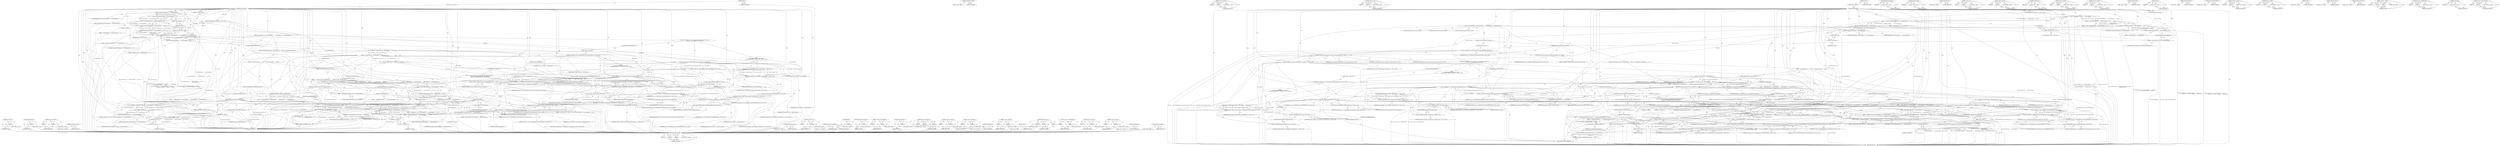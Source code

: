 digraph "&lt;operator&gt;.indirectFieldAccess" {
vulnerable_279 [label=<(METHOD,NoneSupported)>];
vulnerable_280 [label=<(PARAM,p1)>];
vulnerable_281 [label=<(BLOCK,&lt;empty&gt;,&lt;empty&gt;)>];
vulnerable_282 [label=<(METHOD_RETURN,ANY)>];
vulnerable_260 [label=<(METHOD,MediaEngineError)>];
vulnerable_261 [label=<(PARAM,p1)>];
vulnerable_262 [label=<(BLOCK,&lt;empty&gt;,&lt;empty&gt;)>];
vulnerable_263 [label=<(METHOD_RETURN,ANY)>];
vulnerable_219 [label=<(METHOD,&lt;operator&gt;.lessThan)>];
vulnerable_220 [label=<(PARAM,p1)>];
vulnerable_221 [label=<(PARAM,p2)>];
vulnerable_222 [label=<(BLOCK,&lt;empty&gt;,&lt;empty&gt;)>];
vulnerable_223 [label=<(METHOD_RETURN,ANY)>];
vulnerable_241 [label=<(METHOD,HavePotentialSourceChild)>];
vulnerable_242 [label=<(BLOCK,&lt;empty&gt;,&lt;empty&gt;)>];
vulnerable_243 [label=<(METHOD_RETURN,ANY)>];
vulnerable_6 [label=<(METHOD,&lt;global&gt;)<SUB>1</SUB>>];
vulnerable_7 [label=<(BLOCK,&lt;empty&gt;,&lt;empty&gt;)<SUB>1</SUB>>];
vulnerable_8 [label=<(METHOD,MediaLoadingFailed)<SUB>1</SUB>>];
vulnerable_9 [label="<(PARAM,WebMediaPlayer::NetworkState error)<SUB>1</SUB>>"];
vulnerable_10 [label=<(PARAM,const String&amp; message)<SUB>2</SUB>>];
vulnerable_11 [label=<(BLOCK,{
   BLINK_MEDIA_LOG &lt;&lt; &quot;MediaLoadingFailed(&quot; &lt;...,{
   BLINK_MEDIA_LOG &lt;&lt; &quot;MediaLoadingFailed(&quot; &lt;...)<SUB>2</SUB>>];
vulnerable_12 [label=<(&lt;operator&gt;.shiftLeft,BLINK_MEDIA_LOG &lt;&lt; &quot;MediaLoadingFailed(&quot; &lt;&lt; (vo...)<SUB>3</SUB>>];
vulnerable_13 [label=<(&lt;operator&gt;.shiftLeft,BLINK_MEDIA_LOG &lt;&lt; &quot;MediaLoadingFailed(&quot; &lt;&lt; (vo...)<SUB>3</SUB>>];
vulnerable_14 [label=<(&lt;operator&gt;.shiftLeft,BLINK_MEDIA_LOG &lt;&lt; &quot;MediaLoadingFailed(&quot; &lt;&lt; (vo...)<SUB>3</SUB>>];
vulnerable_15 [label=<(&lt;operator&gt;.shiftLeft,BLINK_MEDIA_LOG &lt;&lt; &quot;MediaLoadingFailed(&quot; &lt;&lt; (vo...)<SUB>3</SUB>>];
vulnerable_16 [label=<(&lt;operator&gt;.shiftLeft,BLINK_MEDIA_LOG &lt;&lt; &quot;MediaLoadingFailed(&quot; &lt;&lt; (vo...)<SUB>3</SUB>>];
vulnerable_17 [label=<(&lt;operator&gt;.shiftLeft,BLINK_MEDIA_LOG &lt;&lt; &quot;MediaLoadingFailed(&quot; &lt;&lt; (vo...)<SUB>3</SUB>>];
vulnerable_18 [label=<(&lt;operator&gt;.shiftLeft,BLINK_MEDIA_LOG &lt;&lt; &quot;MediaLoadingFailed(&quot;)<SUB>3</SUB>>];
vulnerable_19 [label=<(IDENTIFIER,BLINK_MEDIA_LOG,BLINK_MEDIA_LOG &lt;&lt; &quot;MediaLoadingFailed(&quot;)<SUB>3</SUB>>];
vulnerable_20 [label=<(LITERAL,&quot;MediaLoadingFailed(&quot;,BLINK_MEDIA_LOG &lt;&lt; &quot;MediaLoadingFailed(&quot;)<SUB>3</SUB>>];
vulnerable_21 [label=<(&lt;operator&gt;.cast,(void*)this)<SUB>3</SUB>>];
vulnerable_22 [label=<(UNKNOWN,void*,void*)<SUB>3</SUB>>];
vulnerable_23 [label=<(LITERAL,this,(void*)this)<SUB>3</SUB>>];
vulnerable_24 [label=<(LITERAL,&quot;, &quot;,BLINK_MEDIA_LOG &lt;&lt; &quot;MediaLoadingFailed(&quot; &lt;&lt; (vo...)<SUB>3</SUB>>];
vulnerable_25 [label=<(&lt;operator&gt;.cast,static_cast&lt;int&gt;(error))<SUB>4</SUB>>];
vulnerable_26 [label=<(UNKNOWN,int,int)<SUB>4</SUB>>];
vulnerable_27 [label=<(IDENTIFIER,error,static_cast&lt;int&gt;(error))<SUB>4</SUB>>];
vulnerable_28 [label=<(LITERAL,&quot;, message='&quot;,BLINK_MEDIA_LOG &lt;&lt; &quot;MediaLoadingFailed(&quot; &lt;&lt; (vo...)<SUB>4</SUB>>];
vulnerable_29 [label=<(IDENTIFIER,message,BLINK_MEDIA_LOG &lt;&lt; &quot;MediaLoadingFailed(&quot; &lt;&lt; (vo...)<SUB>4</SUB>>];
vulnerable_30 [label=<(LITERAL,&quot;')&quot;,BLINK_MEDIA_LOG &lt;&lt; &quot;MediaLoadingFailed(&quot; &lt;&lt; (vo...)<SUB>5</SUB>>];
vulnerable_31 [label=<(StopPeriodicTimers,StopPeriodicTimers())<SUB>7</SUB>>];
vulnerable_32 [label=<(CONTROL_STRUCTURE,IF,if (ready_state_ &lt; kHaveMetadata &amp;&amp;
      load_state_ == kLoadingFromSourceElement))<SUB>9</SUB>>];
vulnerable_33 [label=<(&lt;operator&gt;.logicalAnd,ready_state_ &lt; kHaveMetadata &amp;&amp;
      load_stat...)<SUB>9</SUB>>];
vulnerable_34 [label=<(&lt;operator&gt;.lessThan,ready_state_ &lt; kHaveMetadata)<SUB>9</SUB>>];
vulnerable_35 [label=<(IDENTIFIER,ready_state_,ready_state_ &lt; kHaveMetadata)<SUB>9</SUB>>];
vulnerable_36 [label=<(IDENTIFIER,kHaveMetadata,ready_state_ &lt; kHaveMetadata)<SUB>9</SUB>>];
vulnerable_37 [label=<(&lt;operator&gt;.equals,load_state_ == kLoadingFromSourceElement)<SUB>10</SUB>>];
vulnerable_38 [label=<(IDENTIFIER,load_state_,load_state_ == kLoadingFromSourceElement)<SUB>10</SUB>>];
vulnerable_39 [label=<(IDENTIFIER,kLoadingFromSourceElement,load_state_ == kLoadingFromSourceElement)<SUB>10</SUB>>];
vulnerable_40 [label=<(BLOCK,{
    if (current_source_node_) {
      current...,{
    if (current_source_node_) {
      current...)<SUB>10</SUB>>];
vulnerable_41 [label=<(CONTROL_STRUCTURE,IF,if (current_source_node_))<SUB>11</SUB>>];
vulnerable_42 [label=<(IDENTIFIER,current_source_node_,if (current_source_node_))<SUB>11</SUB>>];
vulnerable_43 [label=<(BLOCK,{
      current_source_node_-&gt;ScheduleErrorEven...,{
      current_source_node_-&gt;ScheduleErrorEven...)<SUB>11</SUB>>];
vulnerable_44 [label=<(ScheduleErrorEvent,current_source_node_-&gt;ScheduleErrorEvent())<SUB>12</SUB>>];
vulnerable_45 [label=<(&lt;operator&gt;.indirectFieldAccess,current_source_node_-&gt;ScheduleErrorEvent)<SUB>12</SUB>>];
vulnerable_46 [label=<(IDENTIFIER,current_source_node_,current_source_node_-&gt;ScheduleErrorEvent())<SUB>12</SUB>>];
vulnerable_47 [label=<(FIELD_IDENTIFIER,ScheduleErrorEvent,ScheduleErrorEvent)<SUB>12</SUB>>];
vulnerable_48 [label=<(CONTROL_STRUCTURE,ELSE,else)<SUB>13</SUB>>];
vulnerable_49 [label=<(BLOCK,{
      BLINK_MEDIA_LOG &lt;&lt; &quot;mediaLoadingFailed(...,{
      BLINK_MEDIA_LOG &lt;&lt; &quot;mediaLoadingFailed(...)<SUB>13</SUB>>];
vulnerable_50 [label=<(&lt;operator&gt;.shiftLeft,BLINK_MEDIA_LOG &lt;&lt; &quot;mediaLoadingFailed(&quot; &lt;&lt; (vo...)<SUB>14</SUB>>];
vulnerable_51 [label=<(&lt;operator&gt;.shiftLeft,BLINK_MEDIA_LOG &lt;&lt; &quot;mediaLoadingFailed(&quot; &lt;&lt; (vo...)<SUB>14</SUB>>];
vulnerable_52 [label=<(&lt;operator&gt;.shiftLeft,BLINK_MEDIA_LOG &lt;&lt; &quot;mediaLoadingFailed(&quot;)<SUB>14</SUB>>];
vulnerable_53 [label=<(IDENTIFIER,BLINK_MEDIA_LOG,BLINK_MEDIA_LOG &lt;&lt; &quot;mediaLoadingFailed(&quot;)<SUB>14</SUB>>];
vulnerable_54 [label=<(LITERAL,&quot;mediaLoadingFailed(&quot;,BLINK_MEDIA_LOG &lt;&lt; &quot;mediaLoadingFailed(&quot;)<SUB>14</SUB>>];
vulnerable_55 [label=<(&lt;operator&gt;.cast,(void*)this)<SUB>14</SUB>>];
vulnerable_56 [label=<(UNKNOWN,void*,void*)<SUB>14</SUB>>];
vulnerable_57 [label=<(LITERAL,this,(void*)this)<SUB>14</SUB>>];
vulnerable_58 [label=<(LITERAL,&quot;) - error event not sent, &lt;source&gt; was removed&quot;,BLINK_MEDIA_LOG &lt;&lt; &quot;mediaLoadingFailed(&quot; &lt;&lt; (vo...)<SUB>15</SUB>>];
vulnerable_59 [label=<(ForgetResourceSpecificTracks,ForgetResourceSpecificTracks())<SUB>19</SUB>>];
vulnerable_60 [label=<(CONTROL_STRUCTURE,IF,if (HavePotentialSourceChild()))<SUB>21</SUB>>];
vulnerable_61 [label=<(HavePotentialSourceChild,HavePotentialSourceChild())<SUB>21</SUB>>];
vulnerable_62 [label=<(BLOCK,{
      BLINK_MEDIA_LOG &lt;&lt; &quot;mediaLoadingFailed(...,{
      BLINK_MEDIA_LOG &lt;&lt; &quot;mediaLoadingFailed(...)<SUB>21</SUB>>];
vulnerable_63 [label=<(&lt;operator&gt;.shiftLeft,BLINK_MEDIA_LOG &lt;&lt; &quot;mediaLoadingFailed(&quot; &lt;&lt; (vo...)<SUB>22</SUB>>];
vulnerable_64 [label=<(&lt;operator&gt;.shiftLeft,BLINK_MEDIA_LOG &lt;&lt; &quot;mediaLoadingFailed(&quot; &lt;&lt; (vo...)<SUB>22</SUB>>];
vulnerable_65 [label=<(&lt;operator&gt;.shiftLeft,BLINK_MEDIA_LOG &lt;&lt; &quot;mediaLoadingFailed(&quot;)<SUB>22</SUB>>];
vulnerable_66 [label=<(IDENTIFIER,BLINK_MEDIA_LOG,BLINK_MEDIA_LOG &lt;&lt; &quot;mediaLoadingFailed(&quot;)<SUB>22</SUB>>];
vulnerable_67 [label=<(LITERAL,&quot;mediaLoadingFailed(&quot;,BLINK_MEDIA_LOG &lt;&lt; &quot;mediaLoadingFailed(&quot;)<SUB>22</SUB>>];
vulnerable_68 [label=<(&lt;operator&gt;.cast,(void*)this)<SUB>22</SUB>>];
vulnerable_69 [label=<(UNKNOWN,void*,void*)<SUB>22</SUB>>];
vulnerable_70 [label=<(LITERAL,this,(void*)this)<SUB>22</SUB>>];
vulnerable_71 [label=<(LITERAL,&quot;) - scheduling next &lt;source&gt;&quot;,BLINK_MEDIA_LOG &lt;&lt; &quot;mediaLoadingFailed(&quot; &lt;&lt; (vo...)<SUB>23</SUB>>];
vulnerable_72 [label=<(ScheduleNextSourceChild,ScheduleNextSourceChild())<SUB>24</SUB>>];
vulnerable_73 [label=<(CONTROL_STRUCTURE,ELSE,else)<SUB>25</SUB>>];
vulnerable_74 [label=<(BLOCK,{
      BLINK_MEDIA_LOG &lt;&lt; &quot;mediaLoadingFailed(...,{
      BLINK_MEDIA_LOG &lt;&lt; &quot;mediaLoadingFailed(...)<SUB>25</SUB>>];
vulnerable_75 [label=<(&lt;operator&gt;.shiftLeft,BLINK_MEDIA_LOG &lt;&lt; &quot;mediaLoadingFailed(&quot; &lt;&lt; (vo...)<SUB>26</SUB>>];
vulnerable_76 [label=<(&lt;operator&gt;.shiftLeft,BLINK_MEDIA_LOG &lt;&lt; &quot;mediaLoadingFailed(&quot; &lt;&lt; (vo...)<SUB>26</SUB>>];
vulnerable_77 [label=<(&lt;operator&gt;.shiftLeft,BLINK_MEDIA_LOG &lt;&lt; &quot;mediaLoadingFailed(&quot;)<SUB>26</SUB>>];
vulnerable_78 [label=<(IDENTIFIER,BLINK_MEDIA_LOG,BLINK_MEDIA_LOG &lt;&lt; &quot;mediaLoadingFailed(&quot;)<SUB>26</SUB>>];
vulnerable_79 [label=<(LITERAL,&quot;mediaLoadingFailed(&quot;,BLINK_MEDIA_LOG &lt;&lt; &quot;mediaLoadingFailed(&quot;)<SUB>26</SUB>>];
vulnerable_80 [label=<(&lt;operator&gt;.cast,(void*)this)<SUB>26</SUB>>];
vulnerable_81 [label=<(UNKNOWN,void*,void*)<SUB>26</SUB>>];
vulnerable_82 [label=<(LITERAL,this,(void*)this)<SUB>26</SUB>>];
vulnerable_83 [label=<(LITERAL,&quot;) - no more &lt;source&gt; elements, waiting&quot;,BLINK_MEDIA_LOG &lt;&lt; &quot;mediaLoadingFailed(&quot; &lt;&lt; (vo...)<SUB>27</SUB>>];
vulnerable_84 [label=<(WaitForSourceChange,WaitForSourceChange())<SUB>28</SUB>>];
vulnerable_85 [label=<(RETURN,return;,return;)<SUB>31</SUB>>];
vulnerable_86 [label="<(CONTROL_STRUCTURE,IF,if (error == WebMediaPlayer::kNetworkStateNetworkError &amp;&amp;
      ready_state_ &gt;= kHaveMetadata))<SUB>34</SUB>>"];
vulnerable_87 [label="<(&lt;operator&gt;.logicalAnd,error == WebMediaPlayer::kNetworkStateNetworkEr...)<SUB>34</SUB>>"];
vulnerable_88 [label="<(&lt;operator&gt;.equals,error == WebMediaPlayer::kNetworkStateNetworkError)<SUB>34</SUB>>"];
vulnerable_89 [label="<(IDENTIFIER,error,error == WebMediaPlayer::kNetworkStateNetworkError)<SUB>34</SUB>>"];
vulnerable_90 [label="<(&lt;operator&gt;.fieldAccess,WebMediaPlayer::kNetworkStateNetworkError)<SUB>34</SUB>>"];
vulnerable_91 [label="<(IDENTIFIER,WebMediaPlayer,error == WebMediaPlayer::kNetworkStateNetworkError)<SUB>34</SUB>>"];
vulnerable_92 [label=<(FIELD_IDENTIFIER,kNetworkStateNetworkError,kNetworkStateNetworkError)<SUB>34</SUB>>];
vulnerable_93 [label=<(&lt;operator&gt;.greaterEqualsThan,ready_state_ &gt;= kHaveMetadata)<SUB>35</SUB>>];
vulnerable_94 [label=<(IDENTIFIER,ready_state_,ready_state_ &gt;= kHaveMetadata)<SUB>35</SUB>>];
vulnerable_95 [label=<(IDENTIFIER,kHaveMetadata,ready_state_ &gt;= kHaveMetadata)<SUB>35</SUB>>];
vulnerable_96 [label="<(BLOCK,{
    MediaEngineError(MediaError::Create(Media...,{
    MediaEngineError(MediaError::Create(Media...)<SUB>35</SUB>>"];
vulnerable_97 [label="<(MediaEngineError,MediaEngineError(MediaError::Create(MediaError:...)<SUB>36</SUB>>"];
vulnerable_98 [label="<(MediaError.Create,MediaError::Create(MediaError::kMediaErrNetwork...)<SUB>36</SUB>>"];
vulnerable_99 [label="<(&lt;operator&gt;.fieldAccess,MediaError::Create)<SUB>36</SUB>>"];
vulnerable_100 [label="<(IDENTIFIER,MediaError,MediaError::Create(MediaError::kMediaErrNetwork...)<SUB>36</SUB>>"];
vulnerable_101 [label=<(FIELD_IDENTIFIER,Create,Create)<SUB>36</SUB>>];
vulnerable_102 [label="<(&lt;operator&gt;.fieldAccess,MediaError::kMediaErrNetwork)<SUB>36</SUB>>"];
vulnerable_103 [label="<(IDENTIFIER,MediaError,MediaError::Create(MediaError::kMediaErrNetwork...)<SUB>36</SUB>>"];
vulnerable_104 [label=<(FIELD_IDENTIFIER,kMediaErrNetwork,kMediaErrNetwork)<SUB>36</SUB>>];
vulnerable_105 [label="<(IDENTIFIER,message,MediaError::Create(MediaError::kMediaErrNetwork...)<SUB>36</SUB>>"];
vulnerable_106 [label=<(CONTROL_STRUCTURE,ELSE,else)<SUB>37</SUB>>];
vulnerable_107 [label=<(BLOCK,&lt;empty&gt;,&lt;empty&gt;)<SUB>37</SUB>>];
vulnerable_108 [label="<(CONTROL_STRUCTURE,IF,if (error == WebMediaPlayer::kNetworkStateDecodeError))<SUB>37</SUB>>"];
vulnerable_109 [label="<(&lt;operator&gt;.equals,error == WebMediaPlayer::kNetworkStateDecodeError)<SUB>37</SUB>>"];
vulnerable_110 [label="<(IDENTIFIER,error,error == WebMediaPlayer::kNetworkStateDecodeError)<SUB>37</SUB>>"];
vulnerable_111 [label="<(&lt;operator&gt;.fieldAccess,WebMediaPlayer::kNetworkStateDecodeError)<SUB>37</SUB>>"];
vulnerable_112 [label="<(IDENTIFIER,WebMediaPlayer,error == WebMediaPlayer::kNetworkStateDecodeError)<SUB>37</SUB>>"];
vulnerable_113 [label=<(FIELD_IDENTIFIER,kNetworkStateDecodeError,kNetworkStateDecodeError)<SUB>37</SUB>>];
vulnerable_114 [label="<(BLOCK,{
    MediaEngineError(MediaError::Create(Media...,{
    MediaEngineError(MediaError::Create(Media...)<SUB>37</SUB>>"];
vulnerable_115 [label="<(MediaEngineError,MediaEngineError(MediaError::Create(MediaError:...)<SUB>38</SUB>>"];
vulnerable_116 [label="<(MediaError.Create,MediaError::Create(MediaError::kMediaErrDecode,...)<SUB>38</SUB>>"];
vulnerable_117 [label="<(&lt;operator&gt;.fieldAccess,MediaError::Create)<SUB>38</SUB>>"];
vulnerable_118 [label="<(IDENTIFIER,MediaError,MediaError::Create(MediaError::kMediaErrDecode,...)<SUB>38</SUB>>"];
vulnerable_119 [label=<(FIELD_IDENTIFIER,Create,Create)<SUB>38</SUB>>];
vulnerable_120 [label="<(&lt;operator&gt;.fieldAccess,MediaError::kMediaErrDecode)<SUB>38</SUB>>"];
vulnerable_121 [label="<(IDENTIFIER,MediaError,MediaError::Create(MediaError::kMediaErrDecode,...)<SUB>38</SUB>>"];
vulnerable_122 [label=<(FIELD_IDENTIFIER,kMediaErrDecode,kMediaErrDecode)<SUB>38</SUB>>];
vulnerable_123 [label="<(IDENTIFIER,message,MediaError::Create(MediaError::kMediaErrDecode,...)<SUB>38</SUB>>"];
vulnerable_124 [label=<(CONTROL_STRUCTURE,ELSE,else)<SUB>39</SUB>>];
vulnerable_125 [label=<(BLOCK,&lt;empty&gt;,&lt;empty&gt;)<SUB>39</SUB>>];
vulnerable_126 [label="<(CONTROL_STRUCTURE,IF,if ((error == WebMediaPlayer::kNetworkStateFormatError ||
              error == WebMediaPlayer::kNetworkStateNetworkError) &amp;&amp;
             load_state_ == kLoadingFromSrcAttr))<SUB>39</SUB>>"];
vulnerable_127 [label="<(&lt;operator&gt;.logicalAnd,(error == WebMediaPlayer::kNetworkStateFormatEr...)<SUB>39</SUB>>"];
vulnerable_128 [label="<(&lt;operator&gt;.logicalOr,error == WebMediaPlayer::kNetworkStateFormatErr...)<SUB>39</SUB>>"];
vulnerable_129 [label="<(&lt;operator&gt;.equals,error == WebMediaPlayer::kNetworkStateFormatError)<SUB>39</SUB>>"];
vulnerable_130 [label="<(IDENTIFIER,error,error == WebMediaPlayer::kNetworkStateFormatError)<SUB>39</SUB>>"];
vulnerable_131 [label="<(&lt;operator&gt;.fieldAccess,WebMediaPlayer::kNetworkStateFormatError)<SUB>39</SUB>>"];
vulnerable_132 [label="<(IDENTIFIER,WebMediaPlayer,error == WebMediaPlayer::kNetworkStateFormatError)<SUB>39</SUB>>"];
vulnerable_133 [label=<(FIELD_IDENTIFIER,kNetworkStateFormatError,kNetworkStateFormatError)<SUB>39</SUB>>];
vulnerable_134 [label="<(&lt;operator&gt;.equals,error == WebMediaPlayer::kNetworkStateNetworkError)<SUB>40</SUB>>"];
vulnerable_135 [label="<(IDENTIFIER,error,error == WebMediaPlayer::kNetworkStateNetworkError)<SUB>40</SUB>>"];
vulnerable_136 [label="<(&lt;operator&gt;.fieldAccess,WebMediaPlayer::kNetworkStateNetworkError)<SUB>40</SUB>>"];
vulnerable_137 [label="<(IDENTIFIER,WebMediaPlayer,error == WebMediaPlayer::kNetworkStateNetworkError)<SUB>40</SUB>>"];
vulnerable_138 [label=<(FIELD_IDENTIFIER,kNetworkStateNetworkError,kNetworkStateNetworkError)<SUB>40</SUB>>];
vulnerable_139 [label=<(&lt;operator&gt;.equals,load_state_ == kLoadingFromSrcAttr)<SUB>41</SUB>>];
vulnerable_140 [label=<(IDENTIFIER,load_state_,load_state_ == kLoadingFromSrcAttr)<SUB>41</SUB>>];
vulnerable_141 [label=<(IDENTIFIER,kLoadingFromSrcAttr,load_state_ == kLoadingFromSrcAttr)<SUB>41</SUB>>];
vulnerable_142 [label=<(BLOCK,{
    if (message.IsEmpty()) {
      NoneSuppor...,{
    if (message.IsEmpty()) {
      NoneSuppor...)<SUB>41</SUB>>];
vulnerable_143 [label=<(CONTROL_STRUCTURE,IF,if (message.IsEmpty()))<SUB>42</SUB>>];
vulnerable_144 [label=<(IsEmpty,message.IsEmpty())<SUB>42</SUB>>];
vulnerable_145 [label=<(&lt;operator&gt;.fieldAccess,message.IsEmpty)<SUB>42</SUB>>];
vulnerable_146 [label=<(IDENTIFIER,message,message.IsEmpty())<SUB>42</SUB>>];
vulnerable_147 [label=<(FIELD_IDENTIFIER,IsEmpty,IsEmpty)<SUB>42</SUB>>];
vulnerable_148 [label=<(BLOCK,{
      NoneSupported(BuildElementErrorMessage(...,{
      NoneSupported(BuildElementErrorMessage(...)<SUB>42</SUB>>];
vulnerable_149 [label=<(NoneSupported,NoneSupported(BuildElementErrorMessage(
       ...)<SUB>43</SUB>>];
vulnerable_150 [label=<(BuildElementErrorMessage,BuildElementErrorMessage(
          error == We...)<SUB>43</SUB>>];
vulnerable_151 [label="<(&lt;operator&gt;.conditional,error == WebMediaPlayer::kNetworkStateFormatErr...)<SUB>44</SUB>>"];
vulnerable_152 [label="<(&lt;operator&gt;.equals,error == WebMediaPlayer::kNetworkStateFormatError)<SUB>44</SUB>>"];
vulnerable_153 [label="<(IDENTIFIER,error,error == WebMediaPlayer::kNetworkStateFormatError)<SUB>44</SUB>>"];
vulnerable_154 [label="<(&lt;operator&gt;.fieldAccess,WebMediaPlayer::kNetworkStateFormatError)<SUB>44</SUB>>"];
vulnerable_155 [label="<(IDENTIFIER,WebMediaPlayer,error == WebMediaPlayer::kNetworkStateFormatError)<SUB>44</SUB>>"];
vulnerable_156 [label=<(FIELD_IDENTIFIER,kNetworkStateFormatError,kNetworkStateFormatError)<SUB>44</SUB>>];
vulnerable_157 [label="<(LITERAL,&quot;Format error&quot;,error == WebMediaPlayer::kNetworkStateFormatErr...)<SUB>44</SUB>>"];
vulnerable_158 [label="<(LITERAL,&quot;Network error&quot;,error == WebMediaPlayer::kNetworkStateFormatErr...)<SUB>45</SUB>>"];
vulnerable_159 [label=<(CONTROL_STRUCTURE,ELSE,else)<SUB>46</SUB>>];
vulnerable_160 [label=<(BLOCK,{
      NoneSupported(message);
    },{
      NoneSupported(message);
    })<SUB>46</SUB>>];
vulnerable_161 [label=<(NoneSupported,NoneSupported(message))<SUB>47</SUB>>];
vulnerable_162 [label=<(IDENTIFIER,message,NoneSupported(message))<SUB>47</SUB>>];
vulnerable_163 [label=<(UpdateDisplayState,UpdateDisplayState())<SUB>51</SUB>>];
vulnerable_164 [label=<(METHOD_RETURN,void)<SUB>1</SUB>>];
vulnerable_166 [label=<(METHOD_RETURN,ANY)<SUB>1</SUB>>];
vulnerable_244 [label=<(METHOD,ScheduleNextSourceChild)>];
vulnerable_245 [label=<(BLOCK,&lt;empty&gt;,&lt;empty&gt;)>];
vulnerable_246 [label=<(METHOD_RETURN,ANY)>];
vulnerable_206 [label=<(METHOD,&lt;operator&gt;.cast)>];
vulnerable_207 [label=<(PARAM,p1)>];
vulnerable_208 [label=<(PARAM,p2)>];
vulnerable_209 [label=<(BLOCK,&lt;empty&gt;,&lt;empty&gt;)>];
vulnerable_210 [label=<(METHOD_RETURN,ANY)>];
vulnerable_238 [label=<(METHOD,ForgetResourceSpecificTracks)>];
vulnerable_239 [label=<(BLOCK,&lt;empty&gt;,&lt;empty&gt;)>];
vulnerable_240 [label=<(METHOD_RETURN,ANY)>];
vulnerable_275 [label=<(METHOD,IsEmpty)>];
vulnerable_276 [label=<(PARAM,p1)>];
vulnerable_277 [label=<(BLOCK,&lt;empty&gt;,&lt;empty&gt;)>];
vulnerable_278 [label=<(METHOD_RETURN,ANY)>];
vulnerable_283 [label=<(METHOD,BuildElementErrorMessage)>];
vulnerable_284 [label=<(PARAM,p1)>];
vulnerable_285 [label=<(BLOCK,&lt;empty&gt;,&lt;empty&gt;)>];
vulnerable_286 [label=<(METHOD_RETURN,ANY)>];
vulnerable_233 [label=<(METHOD,&lt;operator&gt;.indirectFieldAccess)>];
vulnerable_234 [label=<(PARAM,p1)>];
vulnerable_235 [label=<(PARAM,p2)>];
vulnerable_236 [label=<(BLOCK,&lt;empty&gt;,&lt;empty&gt;)>];
vulnerable_237 [label=<(METHOD_RETURN,ANY)>];
vulnerable_229 [label=<(METHOD,ScheduleErrorEvent)>];
vulnerable_230 [label=<(PARAM,p1)>];
vulnerable_231 [label=<(BLOCK,&lt;empty&gt;,&lt;empty&gt;)>];
vulnerable_232 [label=<(METHOD_RETURN,ANY)>];
vulnerable_287 [label=<(METHOD,&lt;operator&gt;.conditional)>];
vulnerable_288 [label=<(PARAM,p1)>];
vulnerable_289 [label=<(PARAM,p2)>];
vulnerable_290 [label=<(PARAM,p3)>];
vulnerable_291 [label=<(BLOCK,&lt;empty&gt;,&lt;empty&gt;)>];
vulnerable_292 [label=<(METHOD_RETURN,ANY)>];
vulnerable_214 [label=<(METHOD,&lt;operator&gt;.logicalAnd)>];
vulnerable_215 [label=<(PARAM,p1)>];
vulnerable_216 [label=<(PARAM,p2)>];
vulnerable_217 [label=<(BLOCK,&lt;empty&gt;,&lt;empty&gt;)>];
vulnerable_218 [label=<(METHOD_RETURN,ANY)>];
vulnerable_250 [label=<(METHOD,&lt;operator&gt;.fieldAccess)>];
vulnerable_251 [label=<(PARAM,p1)>];
vulnerable_252 [label=<(PARAM,p2)>];
vulnerable_253 [label=<(BLOCK,&lt;empty&gt;,&lt;empty&gt;)>];
vulnerable_254 [label=<(METHOD_RETURN,ANY)>];
vulnerable_211 [label=<(METHOD,StopPeriodicTimers)>];
vulnerable_212 [label=<(BLOCK,&lt;empty&gt;,&lt;empty&gt;)>];
vulnerable_213 [label=<(METHOD_RETURN,ANY)>];
vulnerable_201 [label=<(METHOD,&lt;operator&gt;.shiftLeft)>];
vulnerable_202 [label=<(PARAM,p1)>];
vulnerable_203 [label=<(PARAM,p2)>];
vulnerable_204 [label=<(BLOCK,&lt;empty&gt;,&lt;empty&gt;)>];
vulnerable_205 [label=<(METHOD_RETURN,ANY)>];
vulnerable_195 [label=<(METHOD,&lt;global&gt;)<SUB>1</SUB>>];
vulnerable_196 [label=<(BLOCK,&lt;empty&gt;,&lt;empty&gt;)>];
vulnerable_197 [label=<(METHOD_RETURN,ANY)>];
vulnerable_264 [label=<(METHOD,MediaError.Create)>];
vulnerable_265 [label=<(PARAM,p1)>];
vulnerable_266 [label=<(PARAM,p2)>];
vulnerable_267 [label=<(PARAM,p3)>];
vulnerable_268 [label=<(BLOCK,&lt;empty&gt;,&lt;empty&gt;)>];
vulnerable_269 [label=<(METHOD_RETURN,ANY)>];
vulnerable_255 [label=<(METHOD,&lt;operator&gt;.greaterEqualsThan)>];
vulnerable_256 [label=<(PARAM,p1)>];
vulnerable_257 [label=<(PARAM,p2)>];
vulnerable_258 [label=<(BLOCK,&lt;empty&gt;,&lt;empty&gt;)>];
vulnerable_259 [label=<(METHOD_RETURN,ANY)>];
vulnerable_224 [label=<(METHOD,&lt;operator&gt;.equals)>];
vulnerable_225 [label=<(PARAM,p1)>];
vulnerable_226 [label=<(PARAM,p2)>];
vulnerable_227 [label=<(BLOCK,&lt;empty&gt;,&lt;empty&gt;)>];
vulnerable_228 [label=<(METHOD_RETURN,ANY)>];
vulnerable_270 [label=<(METHOD,&lt;operator&gt;.logicalOr)>];
vulnerable_271 [label=<(PARAM,p1)>];
vulnerable_272 [label=<(PARAM,p2)>];
vulnerable_273 [label=<(BLOCK,&lt;empty&gt;,&lt;empty&gt;)>];
vulnerable_274 [label=<(METHOD_RETURN,ANY)>];
vulnerable_293 [label=<(METHOD,UpdateDisplayState)>];
vulnerable_294 [label=<(BLOCK,&lt;empty&gt;,&lt;empty&gt;)>];
vulnerable_295 [label=<(METHOD_RETURN,ANY)>];
vulnerable_247 [label=<(METHOD,WaitForSourceChange)>];
vulnerable_248 [label=<(BLOCK,&lt;empty&gt;,&lt;empty&gt;)>];
vulnerable_249 [label=<(METHOD_RETURN,ANY)>];
fixed_300 [label=<(METHOD,MediaError.Create)>];
fixed_301 [label=<(PARAM,p1)>];
fixed_302 [label=<(PARAM,p2)>];
fixed_303 [label=<(PARAM,p3)>];
fixed_304 [label=<(BLOCK,&lt;empty&gt;,&lt;empty&gt;)>];
fixed_305 [label=<(METHOD_RETURN,ANY)>];
fixed_285 [label=<(METHOD,ScheduleNextSourceChild)>];
fixed_286 [label=<(BLOCK,&lt;empty&gt;,&lt;empty&gt;)>];
fixed_287 [label=<(METHOD_RETURN,ANY)>];
fixed_241 [label=<(METHOD,&lt;operator&gt;.fieldAccess)>];
fixed_242 [label=<(PARAM,p1)>];
fixed_243 [label=<(PARAM,p2)>];
fixed_244 [label=<(BLOCK,&lt;empty&gt;,&lt;empty&gt;)>];
fixed_245 [label=<(METHOD_RETURN,ANY)>];
fixed_265 [label=<(METHOD,&lt;operator&gt;.equals)>];
fixed_266 [label=<(PARAM,p1)>];
fixed_267 [label=<(PARAM,p2)>];
fixed_268 [label=<(BLOCK,&lt;empty&gt;,&lt;empty&gt;)>];
fixed_269 [label=<(METHOD_RETURN,ANY)>];
fixed_6 [label=<(METHOD,&lt;global&gt;)<SUB>1</SUB>>];
fixed_7 [label=<(BLOCK,&lt;empty&gt;,&lt;empty&gt;)<SUB>1</SUB>>];
fixed_8 [label=<(METHOD,MediaLoadingFailed)<SUB>1</SUB>>];
fixed_9 [label="<(PARAM,WebMediaPlayer::NetworkState error)<SUB>1</SUB>>"];
fixed_10 [label=<(PARAM,const String&amp; input_message)<SUB>2</SUB>>];
fixed_11 [label=<(BLOCK,{
   BLINK_MEDIA_LOG &lt;&lt; &quot;MediaLoadingFailed(&quot; &lt;...,{
   BLINK_MEDIA_LOG &lt;&lt; &quot;MediaLoadingFailed(&quot; &lt;...)<SUB>2</SUB>>];
fixed_12 [label=<(&lt;operator&gt;.shiftLeft,BLINK_MEDIA_LOG &lt;&lt; &quot;MediaLoadingFailed(&quot; &lt;&lt; (vo...)<SUB>3</SUB>>];
fixed_13 [label=<(&lt;operator&gt;.shiftLeft,BLINK_MEDIA_LOG &lt;&lt; &quot;MediaLoadingFailed(&quot; &lt;&lt; (vo...)<SUB>3</SUB>>];
fixed_14 [label=<(&lt;operator&gt;.shiftLeft,BLINK_MEDIA_LOG &lt;&lt; &quot;MediaLoadingFailed(&quot; &lt;&lt; (vo...)<SUB>3</SUB>>];
fixed_15 [label=<(&lt;operator&gt;.shiftLeft,BLINK_MEDIA_LOG &lt;&lt; &quot;MediaLoadingFailed(&quot; &lt;&lt; (vo...)<SUB>3</SUB>>];
fixed_16 [label=<(&lt;operator&gt;.shiftLeft,BLINK_MEDIA_LOG &lt;&lt; &quot;MediaLoadingFailed(&quot; &lt;&lt; (vo...)<SUB>3</SUB>>];
fixed_17 [label=<(&lt;operator&gt;.shiftLeft,BLINK_MEDIA_LOG &lt;&lt; &quot;MediaLoadingFailed(&quot; &lt;&lt; (vo...)<SUB>3</SUB>>];
fixed_18 [label=<(&lt;operator&gt;.shiftLeft,BLINK_MEDIA_LOG &lt;&lt; &quot;MediaLoadingFailed(&quot;)<SUB>3</SUB>>];
fixed_19 [label=<(IDENTIFIER,BLINK_MEDIA_LOG,BLINK_MEDIA_LOG &lt;&lt; &quot;MediaLoadingFailed(&quot;)<SUB>3</SUB>>];
fixed_20 [label=<(LITERAL,&quot;MediaLoadingFailed(&quot;,BLINK_MEDIA_LOG &lt;&lt; &quot;MediaLoadingFailed(&quot;)<SUB>3</SUB>>];
fixed_21 [label=<(&lt;operator&gt;.cast,(void*)this)<SUB>3</SUB>>];
fixed_22 [label=<(UNKNOWN,void*,void*)<SUB>3</SUB>>];
fixed_23 [label=<(LITERAL,this,(void*)this)<SUB>3</SUB>>];
fixed_24 [label=<(LITERAL,&quot;, &quot;,BLINK_MEDIA_LOG &lt;&lt; &quot;MediaLoadingFailed(&quot; &lt;&lt; (vo...)<SUB>3</SUB>>];
fixed_25 [label=<(&lt;operator&gt;.cast,static_cast&lt;int&gt;(error))<SUB>4</SUB>>];
fixed_26 [label=<(UNKNOWN,int,int)<SUB>4</SUB>>];
fixed_27 [label=<(IDENTIFIER,error,static_cast&lt;int&gt;(error))<SUB>4</SUB>>];
fixed_28 [label=<(LITERAL,&quot;, message='&quot;,BLINK_MEDIA_LOG &lt;&lt; &quot;MediaLoadingFailed(&quot; &lt;&lt; (vo...)<SUB>4</SUB>>];
fixed_29 [label=<(IDENTIFIER,input_message,BLINK_MEDIA_LOG &lt;&lt; &quot;MediaLoadingFailed(&quot; &lt;&lt; (vo...)<SUB>4</SUB>>];
fixed_30 [label=<(LITERAL,&quot;')&quot;,BLINK_MEDIA_LOG &lt;&lt; &quot;MediaLoadingFailed(&quot; &lt;&lt; (vo...)<SUB>5</SUB>>];
fixed_31 [label="<(LOCAL,bool should_be_opaque: bool)<SUB>7</SUB>>"];
fixed_32 [label=<(&lt;operator&gt;.assignment,should_be_opaque = MediaShouldBeOpaque())<SUB>7</SUB>>];
fixed_33 [label=<(IDENTIFIER,should_be_opaque,should_be_opaque = MediaShouldBeOpaque())<SUB>7</SUB>>];
fixed_34 [label=<(MediaShouldBeOpaque,MediaShouldBeOpaque())<SUB>7</SUB>>];
fixed_35 [label=<(CONTROL_STRUCTURE,IF,if (should_be_opaque))<SUB>8</SUB>>];
fixed_36 [label=<(IDENTIFIER,should_be_opaque,if (should_be_opaque))<SUB>8</SUB>>];
fixed_37 [label=<(BLOCK,&lt;empty&gt;,&lt;empty&gt;)<SUB>9</SUB>>];
fixed_38 [label="<(&lt;operator&gt;.assignment,error = WebMediaPlayer::kNetworkStateNetworkError)<SUB>9</SUB>>"];
fixed_39 [label="<(IDENTIFIER,error,error = WebMediaPlayer::kNetworkStateNetworkError)<SUB>9</SUB>>"];
fixed_40 [label="<(&lt;operator&gt;.fieldAccess,WebMediaPlayer::kNetworkStateNetworkError)<SUB>9</SUB>>"];
fixed_41 [label="<(IDENTIFIER,WebMediaPlayer,error = WebMediaPlayer::kNetworkStateNetworkError)<SUB>9</SUB>>"];
fixed_42 [label=<(FIELD_IDENTIFIER,kNetworkStateNetworkError,kNetworkStateNetworkError)<SUB>9</SUB>>];
fixed_43 [label="<(LOCAL,String empty_string: String)<SUB>10</SUB>>"];
fixed_44 [label="<(LOCAL,const String message: String)<SUB>11</SUB>>"];
fixed_45 [label="<(&lt;operator&gt;.assignment,&amp; message = should_be_opaque ? empty_string : i...)<SUB>11</SUB>>"];
fixed_46 [label="<(IDENTIFIER,message,&amp; message = should_be_opaque ? empty_string : i...)<SUB>11</SUB>>"];
fixed_47 [label="<(&lt;operator&gt;.conditional,should_be_opaque ? empty_string : input_message)<SUB>11</SUB>>"];
fixed_48 [label="<(IDENTIFIER,should_be_opaque,should_be_opaque ? empty_string : input_message)<SUB>11</SUB>>"];
fixed_49 [label="<(IDENTIFIER,empty_string,should_be_opaque ? empty_string : input_message)<SUB>11</SUB>>"];
fixed_50 [label="<(IDENTIFIER,input_message,should_be_opaque ? empty_string : input_message)<SUB>11</SUB>>"];
fixed_51 [label=<(StopPeriodicTimers,StopPeriodicTimers())<SUB>13</SUB>>];
fixed_52 [label=<(CONTROL_STRUCTURE,IF,if (ready_state_ &lt; kHaveMetadata &amp;&amp;
      load_state_ == kLoadingFromSourceElement))<SUB>15</SUB>>];
fixed_53 [label=<(&lt;operator&gt;.logicalAnd,ready_state_ &lt; kHaveMetadata &amp;&amp;
      load_stat...)<SUB>15</SUB>>];
fixed_54 [label=<(&lt;operator&gt;.lessThan,ready_state_ &lt; kHaveMetadata)<SUB>15</SUB>>];
fixed_55 [label=<(IDENTIFIER,ready_state_,ready_state_ &lt; kHaveMetadata)<SUB>15</SUB>>];
fixed_56 [label=<(IDENTIFIER,kHaveMetadata,ready_state_ &lt; kHaveMetadata)<SUB>15</SUB>>];
fixed_57 [label=<(&lt;operator&gt;.equals,load_state_ == kLoadingFromSourceElement)<SUB>16</SUB>>];
fixed_58 [label=<(IDENTIFIER,load_state_,load_state_ == kLoadingFromSourceElement)<SUB>16</SUB>>];
fixed_59 [label=<(IDENTIFIER,kLoadingFromSourceElement,load_state_ == kLoadingFromSourceElement)<SUB>16</SUB>>];
fixed_60 [label=<(BLOCK,{
    if (current_source_node_) {
      current...,{
    if (current_source_node_) {
      current...)<SUB>16</SUB>>];
fixed_61 [label=<(CONTROL_STRUCTURE,IF,if (current_source_node_))<SUB>17</SUB>>];
fixed_62 [label=<(IDENTIFIER,current_source_node_,if (current_source_node_))<SUB>17</SUB>>];
fixed_63 [label=<(BLOCK,{
      current_source_node_-&gt;ScheduleErrorEven...,{
      current_source_node_-&gt;ScheduleErrorEven...)<SUB>17</SUB>>];
fixed_64 [label=<(ScheduleErrorEvent,current_source_node_-&gt;ScheduleErrorEvent())<SUB>18</SUB>>];
fixed_65 [label=<(&lt;operator&gt;.indirectFieldAccess,current_source_node_-&gt;ScheduleErrorEvent)<SUB>18</SUB>>];
fixed_66 [label=<(IDENTIFIER,current_source_node_,current_source_node_-&gt;ScheduleErrorEvent())<SUB>18</SUB>>];
fixed_67 [label=<(FIELD_IDENTIFIER,ScheduleErrorEvent,ScheduleErrorEvent)<SUB>18</SUB>>];
fixed_68 [label=<(CONTROL_STRUCTURE,ELSE,else)<SUB>19</SUB>>];
fixed_69 [label=<(BLOCK,{
      BLINK_MEDIA_LOG &lt;&lt; &quot;mediaLoadingFailed(...,{
      BLINK_MEDIA_LOG &lt;&lt; &quot;mediaLoadingFailed(...)<SUB>19</SUB>>];
fixed_70 [label=<(&lt;operator&gt;.shiftLeft,BLINK_MEDIA_LOG &lt;&lt; &quot;mediaLoadingFailed(&quot; &lt;&lt; (vo...)<SUB>20</SUB>>];
fixed_71 [label=<(&lt;operator&gt;.shiftLeft,BLINK_MEDIA_LOG &lt;&lt; &quot;mediaLoadingFailed(&quot; &lt;&lt; (vo...)<SUB>20</SUB>>];
fixed_72 [label=<(&lt;operator&gt;.shiftLeft,BLINK_MEDIA_LOG &lt;&lt; &quot;mediaLoadingFailed(&quot;)<SUB>20</SUB>>];
fixed_73 [label=<(IDENTIFIER,BLINK_MEDIA_LOG,BLINK_MEDIA_LOG &lt;&lt; &quot;mediaLoadingFailed(&quot;)<SUB>20</SUB>>];
fixed_74 [label=<(LITERAL,&quot;mediaLoadingFailed(&quot;,BLINK_MEDIA_LOG &lt;&lt; &quot;mediaLoadingFailed(&quot;)<SUB>20</SUB>>];
fixed_75 [label=<(&lt;operator&gt;.cast,(void*)this)<SUB>20</SUB>>];
fixed_76 [label=<(UNKNOWN,void*,void*)<SUB>20</SUB>>];
fixed_77 [label=<(LITERAL,this,(void*)this)<SUB>20</SUB>>];
fixed_78 [label=<(LITERAL,&quot;) - error event not sent, &lt;source&gt; was removed&quot;,BLINK_MEDIA_LOG &lt;&lt; &quot;mediaLoadingFailed(&quot; &lt;&lt; (vo...)<SUB>21</SUB>>];
fixed_79 [label=<(ForgetResourceSpecificTracks,ForgetResourceSpecificTracks())<SUB>25</SUB>>];
fixed_80 [label=<(CONTROL_STRUCTURE,IF,if (HavePotentialSourceChild()))<SUB>27</SUB>>];
fixed_81 [label=<(HavePotentialSourceChild,HavePotentialSourceChild())<SUB>27</SUB>>];
fixed_82 [label=<(BLOCK,{
      BLINK_MEDIA_LOG &lt;&lt; &quot;mediaLoadingFailed(...,{
      BLINK_MEDIA_LOG &lt;&lt; &quot;mediaLoadingFailed(...)<SUB>27</SUB>>];
fixed_83 [label=<(&lt;operator&gt;.shiftLeft,BLINK_MEDIA_LOG &lt;&lt; &quot;mediaLoadingFailed(&quot; &lt;&lt; (vo...)<SUB>28</SUB>>];
fixed_84 [label=<(&lt;operator&gt;.shiftLeft,BLINK_MEDIA_LOG &lt;&lt; &quot;mediaLoadingFailed(&quot; &lt;&lt; (vo...)<SUB>28</SUB>>];
fixed_85 [label=<(&lt;operator&gt;.shiftLeft,BLINK_MEDIA_LOG &lt;&lt; &quot;mediaLoadingFailed(&quot;)<SUB>28</SUB>>];
fixed_86 [label=<(IDENTIFIER,BLINK_MEDIA_LOG,BLINK_MEDIA_LOG &lt;&lt; &quot;mediaLoadingFailed(&quot;)<SUB>28</SUB>>];
fixed_87 [label=<(LITERAL,&quot;mediaLoadingFailed(&quot;,BLINK_MEDIA_LOG &lt;&lt; &quot;mediaLoadingFailed(&quot;)<SUB>28</SUB>>];
fixed_88 [label=<(&lt;operator&gt;.cast,(void*)this)<SUB>28</SUB>>];
fixed_89 [label=<(UNKNOWN,void*,void*)<SUB>28</SUB>>];
fixed_90 [label=<(LITERAL,this,(void*)this)<SUB>28</SUB>>];
fixed_91 [label=<(LITERAL,&quot;) - scheduling next &lt;source&gt;&quot;,BLINK_MEDIA_LOG &lt;&lt; &quot;mediaLoadingFailed(&quot; &lt;&lt; (vo...)<SUB>29</SUB>>];
fixed_92 [label=<(ScheduleNextSourceChild,ScheduleNextSourceChild())<SUB>30</SUB>>];
fixed_93 [label=<(CONTROL_STRUCTURE,ELSE,else)<SUB>31</SUB>>];
fixed_94 [label=<(BLOCK,{
      BLINK_MEDIA_LOG &lt;&lt; &quot;mediaLoadingFailed(...,{
      BLINK_MEDIA_LOG &lt;&lt; &quot;mediaLoadingFailed(...)<SUB>31</SUB>>];
fixed_95 [label=<(&lt;operator&gt;.shiftLeft,BLINK_MEDIA_LOG &lt;&lt; &quot;mediaLoadingFailed(&quot; &lt;&lt; (vo...)<SUB>32</SUB>>];
fixed_96 [label=<(&lt;operator&gt;.shiftLeft,BLINK_MEDIA_LOG &lt;&lt; &quot;mediaLoadingFailed(&quot; &lt;&lt; (vo...)<SUB>32</SUB>>];
fixed_97 [label=<(&lt;operator&gt;.shiftLeft,BLINK_MEDIA_LOG &lt;&lt; &quot;mediaLoadingFailed(&quot;)<SUB>32</SUB>>];
fixed_98 [label=<(IDENTIFIER,BLINK_MEDIA_LOG,BLINK_MEDIA_LOG &lt;&lt; &quot;mediaLoadingFailed(&quot;)<SUB>32</SUB>>];
fixed_99 [label=<(LITERAL,&quot;mediaLoadingFailed(&quot;,BLINK_MEDIA_LOG &lt;&lt; &quot;mediaLoadingFailed(&quot;)<SUB>32</SUB>>];
fixed_100 [label=<(&lt;operator&gt;.cast,(void*)this)<SUB>32</SUB>>];
fixed_101 [label=<(UNKNOWN,void*,void*)<SUB>32</SUB>>];
fixed_102 [label=<(LITERAL,this,(void*)this)<SUB>32</SUB>>];
fixed_103 [label=<(LITERAL,&quot;) - no more &lt;source&gt; elements, waiting&quot;,BLINK_MEDIA_LOG &lt;&lt; &quot;mediaLoadingFailed(&quot; &lt;&lt; (vo...)<SUB>33</SUB>>];
fixed_104 [label=<(WaitForSourceChange,WaitForSourceChange())<SUB>34</SUB>>];
fixed_105 [label=<(RETURN,return;,return;)<SUB>37</SUB>>];
fixed_106 [label="<(CONTROL_STRUCTURE,IF,if (error == WebMediaPlayer::kNetworkStateNetworkError &amp;&amp;
      ready_state_ &gt;= kHaveMetadata))<SUB>40</SUB>>"];
fixed_107 [label="<(&lt;operator&gt;.logicalAnd,error == WebMediaPlayer::kNetworkStateNetworkEr...)<SUB>40</SUB>>"];
fixed_108 [label="<(&lt;operator&gt;.equals,error == WebMediaPlayer::kNetworkStateNetworkError)<SUB>40</SUB>>"];
fixed_109 [label="<(IDENTIFIER,error,error == WebMediaPlayer::kNetworkStateNetworkError)<SUB>40</SUB>>"];
fixed_110 [label="<(&lt;operator&gt;.fieldAccess,WebMediaPlayer::kNetworkStateNetworkError)<SUB>40</SUB>>"];
fixed_111 [label="<(IDENTIFIER,WebMediaPlayer,error == WebMediaPlayer::kNetworkStateNetworkError)<SUB>40</SUB>>"];
fixed_112 [label=<(FIELD_IDENTIFIER,kNetworkStateNetworkError,kNetworkStateNetworkError)<SUB>40</SUB>>];
fixed_113 [label=<(&lt;operator&gt;.greaterEqualsThan,ready_state_ &gt;= kHaveMetadata)<SUB>41</SUB>>];
fixed_114 [label=<(IDENTIFIER,ready_state_,ready_state_ &gt;= kHaveMetadata)<SUB>41</SUB>>];
fixed_115 [label=<(IDENTIFIER,kHaveMetadata,ready_state_ &gt;= kHaveMetadata)<SUB>41</SUB>>];
fixed_116 [label="<(BLOCK,{
    MediaEngineError(MediaError::Create(Media...,{
    MediaEngineError(MediaError::Create(Media...)<SUB>41</SUB>>"];
fixed_117 [label="<(MediaEngineError,MediaEngineError(MediaError::Create(MediaError:...)<SUB>42</SUB>>"];
fixed_118 [label="<(MediaError.Create,MediaError::Create(MediaError::kMediaErrNetwork...)<SUB>42</SUB>>"];
fixed_119 [label="<(&lt;operator&gt;.fieldAccess,MediaError::Create)<SUB>42</SUB>>"];
fixed_120 [label="<(IDENTIFIER,MediaError,MediaError::Create(MediaError::kMediaErrNetwork...)<SUB>42</SUB>>"];
fixed_121 [label=<(FIELD_IDENTIFIER,Create,Create)<SUB>42</SUB>>];
fixed_122 [label="<(&lt;operator&gt;.fieldAccess,MediaError::kMediaErrNetwork)<SUB>42</SUB>>"];
fixed_123 [label="<(IDENTIFIER,MediaError,MediaError::Create(MediaError::kMediaErrNetwork...)<SUB>42</SUB>>"];
fixed_124 [label=<(FIELD_IDENTIFIER,kMediaErrNetwork,kMediaErrNetwork)<SUB>42</SUB>>];
fixed_125 [label="<(IDENTIFIER,message,MediaError::Create(MediaError::kMediaErrNetwork...)<SUB>42</SUB>>"];
fixed_126 [label=<(CONTROL_STRUCTURE,ELSE,else)<SUB>43</SUB>>];
fixed_127 [label=<(BLOCK,&lt;empty&gt;,&lt;empty&gt;)<SUB>43</SUB>>];
fixed_128 [label="<(CONTROL_STRUCTURE,IF,if (error == WebMediaPlayer::kNetworkStateDecodeError))<SUB>43</SUB>>"];
fixed_129 [label="<(&lt;operator&gt;.equals,error == WebMediaPlayer::kNetworkStateDecodeError)<SUB>43</SUB>>"];
fixed_130 [label="<(IDENTIFIER,error,error == WebMediaPlayer::kNetworkStateDecodeError)<SUB>43</SUB>>"];
fixed_131 [label="<(&lt;operator&gt;.fieldAccess,WebMediaPlayer::kNetworkStateDecodeError)<SUB>43</SUB>>"];
fixed_132 [label="<(IDENTIFIER,WebMediaPlayer,error == WebMediaPlayer::kNetworkStateDecodeError)<SUB>43</SUB>>"];
fixed_133 [label=<(FIELD_IDENTIFIER,kNetworkStateDecodeError,kNetworkStateDecodeError)<SUB>43</SUB>>];
fixed_134 [label="<(BLOCK,{
    MediaEngineError(MediaError::Create(Media...,{
    MediaEngineError(MediaError::Create(Media...)<SUB>43</SUB>>"];
fixed_135 [label="<(MediaEngineError,MediaEngineError(MediaError::Create(MediaError:...)<SUB>44</SUB>>"];
fixed_136 [label="<(MediaError.Create,MediaError::Create(MediaError::kMediaErrDecode,...)<SUB>44</SUB>>"];
fixed_137 [label="<(&lt;operator&gt;.fieldAccess,MediaError::Create)<SUB>44</SUB>>"];
fixed_138 [label="<(IDENTIFIER,MediaError,MediaError::Create(MediaError::kMediaErrDecode,...)<SUB>44</SUB>>"];
fixed_139 [label=<(FIELD_IDENTIFIER,Create,Create)<SUB>44</SUB>>];
fixed_140 [label="<(&lt;operator&gt;.fieldAccess,MediaError::kMediaErrDecode)<SUB>44</SUB>>"];
fixed_141 [label="<(IDENTIFIER,MediaError,MediaError::Create(MediaError::kMediaErrDecode,...)<SUB>44</SUB>>"];
fixed_142 [label=<(FIELD_IDENTIFIER,kMediaErrDecode,kMediaErrDecode)<SUB>44</SUB>>];
fixed_143 [label="<(IDENTIFIER,message,MediaError::Create(MediaError::kMediaErrDecode,...)<SUB>44</SUB>>"];
fixed_144 [label=<(CONTROL_STRUCTURE,ELSE,else)<SUB>45</SUB>>];
fixed_145 [label=<(BLOCK,&lt;empty&gt;,&lt;empty&gt;)<SUB>45</SUB>>];
fixed_146 [label="<(CONTROL_STRUCTURE,IF,if ((error == WebMediaPlayer::kNetworkStateFormatError ||
              error == WebMediaPlayer::kNetworkStateNetworkError) &amp;&amp;
             load_state_ == kLoadingFromSrcAttr))<SUB>45</SUB>>"];
fixed_147 [label="<(&lt;operator&gt;.logicalAnd,(error == WebMediaPlayer::kNetworkStateFormatEr...)<SUB>45</SUB>>"];
fixed_148 [label="<(&lt;operator&gt;.logicalOr,error == WebMediaPlayer::kNetworkStateFormatErr...)<SUB>45</SUB>>"];
fixed_149 [label="<(&lt;operator&gt;.equals,error == WebMediaPlayer::kNetworkStateFormatError)<SUB>45</SUB>>"];
fixed_150 [label="<(IDENTIFIER,error,error == WebMediaPlayer::kNetworkStateFormatError)<SUB>45</SUB>>"];
fixed_151 [label="<(&lt;operator&gt;.fieldAccess,WebMediaPlayer::kNetworkStateFormatError)<SUB>45</SUB>>"];
fixed_152 [label="<(IDENTIFIER,WebMediaPlayer,error == WebMediaPlayer::kNetworkStateFormatError)<SUB>45</SUB>>"];
fixed_153 [label=<(FIELD_IDENTIFIER,kNetworkStateFormatError,kNetworkStateFormatError)<SUB>45</SUB>>];
fixed_154 [label="<(&lt;operator&gt;.equals,error == WebMediaPlayer::kNetworkStateNetworkError)<SUB>46</SUB>>"];
fixed_155 [label="<(IDENTIFIER,error,error == WebMediaPlayer::kNetworkStateNetworkError)<SUB>46</SUB>>"];
fixed_156 [label="<(&lt;operator&gt;.fieldAccess,WebMediaPlayer::kNetworkStateNetworkError)<SUB>46</SUB>>"];
fixed_157 [label="<(IDENTIFIER,WebMediaPlayer,error == WebMediaPlayer::kNetworkStateNetworkError)<SUB>46</SUB>>"];
fixed_158 [label=<(FIELD_IDENTIFIER,kNetworkStateNetworkError,kNetworkStateNetworkError)<SUB>46</SUB>>];
fixed_159 [label=<(&lt;operator&gt;.equals,load_state_ == kLoadingFromSrcAttr)<SUB>47</SUB>>];
fixed_160 [label=<(IDENTIFIER,load_state_,load_state_ == kLoadingFromSrcAttr)<SUB>47</SUB>>];
fixed_161 [label=<(IDENTIFIER,kLoadingFromSrcAttr,load_state_ == kLoadingFromSrcAttr)<SUB>47</SUB>>];
fixed_162 [label=<(BLOCK,{
    if (message.IsEmpty()) {
      NoneSuppor...,{
    if (message.IsEmpty()) {
      NoneSuppor...)<SUB>47</SUB>>];
fixed_163 [label=<(CONTROL_STRUCTURE,IF,if (message.IsEmpty()))<SUB>48</SUB>>];
fixed_164 [label=<(IsEmpty,message.IsEmpty())<SUB>48</SUB>>];
fixed_165 [label=<(&lt;operator&gt;.fieldAccess,message.IsEmpty)<SUB>48</SUB>>];
fixed_166 [label=<(IDENTIFIER,message,message.IsEmpty())<SUB>48</SUB>>];
fixed_167 [label=<(FIELD_IDENTIFIER,IsEmpty,IsEmpty)<SUB>48</SUB>>];
fixed_168 [label=<(BLOCK,{
      NoneSupported(BuildElementErrorMessage(...,{
      NoneSupported(BuildElementErrorMessage(...)<SUB>48</SUB>>];
fixed_169 [label=<(NoneSupported,NoneSupported(BuildElementErrorMessage(
       ...)<SUB>49</SUB>>];
fixed_170 [label=<(BuildElementErrorMessage,BuildElementErrorMessage(
          error == We...)<SUB>49</SUB>>];
fixed_171 [label="<(&lt;operator&gt;.conditional,error == WebMediaPlayer::kNetworkStateFormatErr...)<SUB>50</SUB>>"];
fixed_172 [label="<(&lt;operator&gt;.equals,error == WebMediaPlayer::kNetworkStateFormatError)<SUB>50</SUB>>"];
fixed_173 [label="<(IDENTIFIER,error,error == WebMediaPlayer::kNetworkStateFormatError)<SUB>50</SUB>>"];
fixed_174 [label="<(&lt;operator&gt;.fieldAccess,WebMediaPlayer::kNetworkStateFormatError)<SUB>50</SUB>>"];
fixed_175 [label="<(IDENTIFIER,WebMediaPlayer,error == WebMediaPlayer::kNetworkStateFormatError)<SUB>50</SUB>>"];
fixed_176 [label=<(FIELD_IDENTIFIER,kNetworkStateFormatError,kNetworkStateFormatError)<SUB>50</SUB>>];
fixed_177 [label="<(LITERAL,&quot;Format error&quot;,error == WebMediaPlayer::kNetworkStateFormatErr...)<SUB>50</SUB>>"];
fixed_178 [label="<(LITERAL,&quot;Network error&quot;,error == WebMediaPlayer::kNetworkStateFormatErr...)<SUB>51</SUB>>"];
fixed_179 [label=<(CONTROL_STRUCTURE,ELSE,else)<SUB>52</SUB>>];
fixed_180 [label=<(BLOCK,{
      NoneSupported(message);
    },{
      NoneSupported(message);
    })<SUB>52</SUB>>];
fixed_181 [label=<(NoneSupported,NoneSupported(message))<SUB>53</SUB>>];
fixed_182 [label=<(IDENTIFIER,message,NoneSupported(message))<SUB>53</SUB>>];
fixed_183 [label=<(UpdateDisplayState,UpdateDisplayState())<SUB>57</SUB>>];
fixed_184 [label=<(METHOD_RETURN,void)<SUB>1</SUB>>];
fixed_186 [label=<(METHOD_RETURN,ANY)<SUB>1</SUB>>];
fixed_319 [label=<(METHOD,BuildElementErrorMessage)>];
fixed_320 [label=<(PARAM,p1)>];
fixed_321 [label=<(BLOCK,&lt;empty&gt;,&lt;empty&gt;)>];
fixed_322 [label=<(METHOD_RETURN,ANY)>];
fixed_270 [label=<(METHOD,ScheduleErrorEvent)>];
fixed_271 [label=<(PARAM,p1)>];
fixed_272 [label=<(BLOCK,&lt;empty&gt;,&lt;empty&gt;)>];
fixed_273 [label=<(METHOD_RETURN,ANY)>];
fixed_323 [label=<(METHOD,UpdateDisplayState)>];
fixed_324 [label=<(BLOCK,&lt;empty&gt;,&lt;empty&gt;)>];
fixed_325 [label=<(METHOD_RETURN,ANY)>];
fixed_228 [label=<(METHOD,&lt;operator&gt;.cast)>];
fixed_229 [label=<(PARAM,p1)>];
fixed_230 [label=<(PARAM,p2)>];
fixed_231 [label=<(BLOCK,&lt;empty&gt;,&lt;empty&gt;)>];
fixed_232 [label=<(METHOD_RETURN,ANY)>];
fixed_260 [label=<(METHOD,&lt;operator&gt;.lessThan)>];
fixed_261 [label=<(PARAM,p1)>];
fixed_262 [label=<(PARAM,p2)>];
fixed_263 [label=<(BLOCK,&lt;empty&gt;,&lt;empty&gt;)>];
fixed_264 [label=<(METHOD_RETURN,ANY)>];
fixed_296 [label=<(METHOD,MediaEngineError)>];
fixed_297 [label=<(PARAM,p1)>];
fixed_298 [label=<(BLOCK,&lt;empty&gt;,&lt;empty&gt;)>];
fixed_299 [label=<(METHOD_RETURN,ANY)>];
fixed_306 [label=<(METHOD,&lt;operator&gt;.logicalOr)>];
fixed_307 [label=<(PARAM,p1)>];
fixed_308 [label=<(PARAM,p2)>];
fixed_309 [label=<(BLOCK,&lt;empty&gt;,&lt;empty&gt;)>];
fixed_310 [label=<(METHOD_RETURN,ANY)>];
fixed_255 [label=<(METHOD,&lt;operator&gt;.logicalAnd)>];
fixed_256 [label=<(PARAM,p1)>];
fixed_257 [label=<(PARAM,p2)>];
fixed_258 [label=<(BLOCK,&lt;empty&gt;,&lt;empty&gt;)>];
fixed_259 [label=<(METHOD_RETURN,ANY)>];
fixed_252 [label=<(METHOD,StopPeriodicTimers)>];
fixed_253 [label=<(BLOCK,&lt;empty&gt;,&lt;empty&gt;)>];
fixed_254 [label=<(METHOD_RETURN,ANY)>];
fixed_311 [label=<(METHOD,IsEmpty)>];
fixed_312 [label=<(PARAM,p1)>];
fixed_313 [label=<(BLOCK,&lt;empty&gt;,&lt;empty&gt;)>];
fixed_314 [label=<(METHOD_RETURN,ANY)>];
fixed_238 [label=<(METHOD,MediaShouldBeOpaque)>];
fixed_239 [label=<(BLOCK,&lt;empty&gt;,&lt;empty&gt;)>];
fixed_240 [label=<(METHOD_RETURN,ANY)>];
fixed_279 [label=<(METHOD,ForgetResourceSpecificTracks)>];
fixed_280 [label=<(BLOCK,&lt;empty&gt;,&lt;empty&gt;)>];
fixed_281 [label=<(METHOD_RETURN,ANY)>];
fixed_233 [label=<(METHOD,&lt;operator&gt;.assignment)>];
fixed_234 [label=<(PARAM,p1)>];
fixed_235 [label=<(PARAM,p2)>];
fixed_236 [label=<(BLOCK,&lt;empty&gt;,&lt;empty&gt;)>];
fixed_237 [label=<(METHOD_RETURN,ANY)>];
fixed_223 [label=<(METHOD,&lt;operator&gt;.shiftLeft)>];
fixed_224 [label=<(PARAM,p1)>];
fixed_225 [label=<(PARAM,p2)>];
fixed_226 [label=<(BLOCK,&lt;empty&gt;,&lt;empty&gt;)>];
fixed_227 [label=<(METHOD_RETURN,ANY)>];
fixed_217 [label=<(METHOD,&lt;global&gt;)<SUB>1</SUB>>];
fixed_218 [label=<(BLOCK,&lt;empty&gt;,&lt;empty&gt;)>];
fixed_219 [label=<(METHOD_RETURN,ANY)>];
fixed_288 [label=<(METHOD,WaitForSourceChange)>];
fixed_289 [label=<(BLOCK,&lt;empty&gt;,&lt;empty&gt;)>];
fixed_290 [label=<(METHOD_RETURN,ANY)>];
fixed_282 [label=<(METHOD,HavePotentialSourceChild)>];
fixed_283 [label=<(BLOCK,&lt;empty&gt;,&lt;empty&gt;)>];
fixed_284 [label=<(METHOD_RETURN,ANY)>];
fixed_246 [label=<(METHOD,&lt;operator&gt;.conditional)>];
fixed_247 [label=<(PARAM,p1)>];
fixed_248 [label=<(PARAM,p2)>];
fixed_249 [label=<(PARAM,p3)>];
fixed_250 [label=<(BLOCK,&lt;empty&gt;,&lt;empty&gt;)>];
fixed_251 [label=<(METHOD_RETURN,ANY)>];
fixed_291 [label=<(METHOD,&lt;operator&gt;.greaterEqualsThan)>];
fixed_292 [label=<(PARAM,p1)>];
fixed_293 [label=<(PARAM,p2)>];
fixed_294 [label=<(BLOCK,&lt;empty&gt;,&lt;empty&gt;)>];
fixed_295 [label=<(METHOD_RETURN,ANY)>];
fixed_315 [label=<(METHOD,NoneSupported)>];
fixed_316 [label=<(PARAM,p1)>];
fixed_317 [label=<(BLOCK,&lt;empty&gt;,&lt;empty&gt;)>];
fixed_318 [label=<(METHOD_RETURN,ANY)>];
fixed_274 [label=<(METHOD,&lt;operator&gt;.indirectFieldAccess)>];
fixed_275 [label=<(PARAM,p1)>];
fixed_276 [label=<(PARAM,p2)>];
fixed_277 [label=<(BLOCK,&lt;empty&gt;,&lt;empty&gt;)>];
fixed_278 [label=<(METHOD_RETURN,ANY)>];
vulnerable_279 -> vulnerable_280  [key=0, label="AST: "];
vulnerable_279 -> vulnerable_280  [key=1, label="DDG: "];
vulnerable_279 -> vulnerable_281  [key=0, label="AST: "];
vulnerable_279 -> vulnerable_282  [key=0, label="AST: "];
vulnerable_279 -> vulnerable_282  [key=1, label="CFG: "];
vulnerable_280 -> vulnerable_282  [key=0, label="DDG: p1"];
vulnerable_281 -> fixed_300  [key=0];
vulnerable_282 -> fixed_300  [key=0];
vulnerable_260 -> vulnerable_261  [key=0, label="AST: "];
vulnerable_260 -> vulnerable_261  [key=1, label="DDG: "];
vulnerable_260 -> vulnerable_262  [key=0, label="AST: "];
vulnerable_260 -> vulnerable_263  [key=0, label="AST: "];
vulnerable_260 -> vulnerable_263  [key=1, label="CFG: "];
vulnerable_261 -> vulnerable_263  [key=0, label="DDG: p1"];
vulnerable_262 -> fixed_300  [key=0];
vulnerable_263 -> fixed_300  [key=0];
vulnerable_219 -> vulnerable_220  [key=0, label="AST: "];
vulnerable_219 -> vulnerable_220  [key=1, label="DDG: "];
vulnerable_219 -> vulnerable_222  [key=0, label="AST: "];
vulnerable_219 -> vulnerable_221  [key=0, label="AST: "];
vulnerable_219 -> vulnerable_221  [key=1, label="DDG: "];
vulnerable_219 -> vulnerable_223  [key=0, label="AST: "];
vulnerable_219 -> vulnerable_223  [key=1, label="CFG: "];
vulnerable_220 -> vulnerable_223  [key=0, label="DDG: p1"];
vulnerable_221 -> vulnerable_223  [key=0, label="DDG: p2"];
vulnerable_222 -> fixed_300  [key=0];
vulnerable_223 -> fixed_300  [key=0];
vulnerable_241 -> vulnerable_242  [key=0, label="AST: "];
vulnerable_241 -> vulnerable_243  [key=0, label="AST: "];
vulnerable_241 -> vulnerable_243  [key=1, label="CFG: "];
vulnerable_242 -> fixed_300  [key=0];
vulnerable_243 -> fixed_300  [key=0];
vulnerable_6 -> vulnerable_7  [key=0, label="AST: "];
vulnerable_6 -> vulnerable_166  [key=0, label="AST: "];
vulnerable_6 -> vulnerable_166  [key=1, label="CFG: "];
vulnerable_7 -> vulnerable_8  [key=0, label="AST: "];
vulnerable_8 -> vulnerable_9  [key=0, label="AST: "];
vulnerable_8 -> vulnerable_9  [key=1, label="DDG: "];
vulnerable_8 -> vulnerable_10  [key=0, label="AST: "];
vulnerable_8 -> vulnerable_10  [key=1, label="DDG: "];
vulnerable_8 -> vulnerable_11  [key=0, label="AST: "];
vulnerable_8 -> vulnerable_164  [key=0, label="AST: "];
vulnerable_8 -> vulnerable_18  [key=0, label="CFG: "];
vulnerable_8 -> vulnerable_18  [key=1, label="DDG: "];
vulnerable_8 -> vulnerable_31  [key=0, label="DDG: "];
vulnerable_8 -> vulnerable_163  [key=0, label="DDG: "];
vulnerable_8 -> vulnerable_12  [key=0, label="DDG: "];
vulnerable_8 -> vulnerable_13  [key=0, label="DDG: "];
vulnerable_8 -> vulnerable_59  [key=0, label="DDG: "];
vulnerable_8 -> vulnerable_85  [key=0, label="DDG: "];
vulnerable_8 -> vulnerable_14  [key=0, label="DDG: "];
vulnerable_8 -> vulnerable_34  [key=0, label="DDG: "];
vulnerable_8 -> vulnerable_37  [key=0, label="DDG: "];
vulnerable_8 -> vulnerable_42  [key=0, label="DDG: "];
vulnerable_8 -> vulnerable_61  [key=0, label="DDG: "];
vulnerable_8 -> vulnerable_88  [key=0, label="DDG: "];
vulnerable_8 -> vulnerable_93  [key=0, label="DDG: "];
vulnerable_8 -> vulnerable_15  [key=0, label="DDG: "];
vulnerable_8 -> vulnerable_72  [key=0, label="DDG: "];
vulnerable_8 -> vulnerable_98  [key=0, label="DDG: "];
vulnerable_8 -> vulnerable_16  [key=0, label="DDG: "];
vulnerable_8 -> vulnerable_25  [key=0, label="DDG: "];
vulnerable_8 -> vulnerable_63  [key=0, label="DDG: "];
vulnerable_8 -> vulnerable_84  [key=0, label="DDG: "];
vulnerable_8 -> vulnerable_109  [key=0, label="DDG: "];
vulnerable_8 -> vulnerable_17  [key=0, label="DDG: "];
vulnerable_8 -> vulnerable_50  [key=0, label="DDG: "];
vulnerable_8 -> vulnerable_64  [key=0, label="DDG: "];
vulnerable_8 -> vulnerable_75  [key=0, label="DDG: "];
vulnerable_8 -> vulnerable_21  [key=0, label="DDG: "];
vulnerable_8 -> vulnerable_51  [key=0, label="DDG: "];
vulnerable_8 -> vulnerable_65  [key=0, label="DDG: "];
vulnerable_8 -> vulnerable_68  [key=0, label="DDG: "];
vulnerable_8 -> vulnerable_76  [key=0, label="DDG: "];
vulnerable_8 -> vulnerable_116  [key=0, label="DDG: "];
vulnerable_8 -> vulnerable_52  [key=0, label="DDG: "];
vulnerable_8 -> vulnerable_55  [key=0, label="DDG: "];
vulnerable_8 -> vulnerable_77  [key=0, label="DDG: "];
vulnerable_8 -> vulnerable_80  [key=0, label="DDG: "];
vulnerable_8 -> vulnerable_139  [key=0, label="DDG: "];
vulnerable_8 -> vulnerable_129  [key=0, label="DDG: "];
vulnerable_8 -> vulnerable_134  [key=0, label="DDG: "];
vulnerable_8 -> vulnerable_150  [key=0, label="DDG: "];
vulnerable_8 -> vulnerable_161  [key=0, label="DDG: "];
vulnerable_8 -> vulnerable_151  [key=0, label="DDG: "];
vulnerable_8 -> vulnerable_152  [key=0, label="DDG: "];
vulnerable_9 -> vulnerable_88  [key=0, label="DDG: error"];
vulnerable_9 -> vulnerable_15  [key=0, label="DDG: error"];
vulnerable_9 -> vulnerable_25  [key=0, label="DDG: error"];
vulnerable_10 -> vulnerable_13  [key=0, label="DDG: message"];
vulnerable_11 -> vulnerable_12  [key=0, label="AST: "];
vulnerable_11 -> vulnerable_31  [key=0, label="AST: "];
vulnerable_11 -> vulnerable_32  [key=0, label="AST: "];
vulnerable_11 -> vulnerable_86  [key=0, label="AST: "];
vulnerable_11 -> vulnerable_163  [key=0, label="AST: "];
vulnerable_12 -> vulnerable_13  [key=0, label="AST: "];
vulnerable_12 -> vulnerable_30  [key=0, label="AST: "];
vulnerable_12 -> vulnerable_31  [key=0, label="CFG: "];
vulnerable_12 -> vulnerable_164  [key=0, label="DDG: BLINK_MEDIA_LOG &lt;&lt; &quot;MediaLoadingFailed(&quot; &lt;&lt; (void*)this &lt;&lt; &quot;, &quot;
                  &lt;&lt; static_cast&lt;int&gt;(error) &lt;&lt; &quot;, message='&quot; &lt;&lt; message"];
vulnerable_12 -> vulnerable_164  [key=1, label="DDG: BLINK_MEDIA_LOG &lt;&lt; &quot;MediaLoadingFailed(&quot; &lt;&lt; (void*)this &lt;&lt; &quot;, &quot;
                  &lt;&lt; static_cast&lt;int&gt;(error) &lt;&lt; &quot;, message='&quot; &lt;&lt; message
                   &lt;&lt; &quot;')&quot;"];
vulnerable_13 -> vulnerable_14  [key=0, label="AST: "];
vulnerable_13 -> vulnerable_29  [key=0, label="AST: "];
vulnerable_13 -> vulnerable_12  [key=0, label="CFG: "];
vulnerable_13 -> vulnerable_12  [key=1, label="DDG: BLINK_MEDIA_LOG &lt;&lt; &quot;MediaLoadingFailed(&quot; &lt;&lt; (void*)this &lt;&lt; &quot;, &quot;
                  &lt;&lt; static_cast&lt;int&gt;(error) &lt;&lt; &quot;, message='&quot;"];
vulnerable_13 -> vulnerable_12  [key=2, label="DDG: message"];
vulnerable_13 -> vulnerable_164  [key=0, label="DDG: BLINK_MEDIA_LOG &lt;&lt; &quot;MediaLoadingFailed(&quot; &lt;&lt; (void*)this &lt;&lt; &quot;, &quot;
                  &lt;&lt; static_cast&lt;int&gt;(error) &lt;&lt; &quot;, message='&quot;"];
vulnerable_13 -> vulnerable_164  [key=1, label="DDG: message"];
vulnerable_13 -> vulnerable_98  [key=0, label="DDG: message"];
vulnerable_13 -> vulnerable_116  [key=0, label="DDG: message"];
vulnerable_13 -> vulnerable_144  [key=0, label="DDG: message"];
vulnerable_13 -> vulnerable_161  [key=0, label="DDG: message"];
vulnerable_14 -> vulnerable_15  [key=0, label="AST: "];
vulnerable_14 -> vulnerable_28  [key=0, label="AST: "];
vulnerable_14 -> vulnerable_13  [key=0, label="CFG: "];
vulnerable_14 -> vulnerable_13  [key=1, label="DDG: BLINK_MEDIA_LOG &lt;&lt; &quot;MediaLoadingFailed(&quot; &lt;&lt; (void*)this &lt;&lt; &quot;, &quot;
                  &lt;&lt; static_cast&lt;int&gt;(error)"];
vulnerable_14 -> vulnerable_13  [key=2, label="DDG: &quot;, message='&quot;"];
vulnerable_14 -> vulnerable_164  [key=0, label="DDG: BLINK_MEDIA_LOG &lt;&lt; &quot;MediaLoadingFailed(&quot; &lt;&lt; (void*)this &lt;&lt; &quot;, &quot;
                  &lt;&lt; static_cast&lt;int&gt;(error)"];
vulnerable_15 -> vulnerable_16  [key=0, label="AST: "];
vulnerable_15 -> vulnerable_25  [key=0, label="AST: "];
vulnerable_15 -> vulnerable_14  [key=0, label="CFG: "];
vulnerable_15 -> vulnerable_14  [key=1, label="DDG: BLINK_MEDIA_LOG &lt;&lt; &quot;MediaLoadingFailed(&quot; &lt;&lt; (void*)this &lt;&lt; &quot;, &quot;"];
vulnerable_15 -> vulnerable_14  [key=2, label="DDG: static_cast&lt;int&gt;(error)"];
vulnerable_15 -> vulnerable_164  [key=0, label="DDG: BLINK_MEDIA_LOG &lt;&lt; &quot;MediaLoadingFailed(&quot; &lt;&lt; (void*)this &lt;&lt; &quot;, &quot;"];
vulnerable_15 -> vulnerable_164  [key=1, label="DDG: static_cast&lt;int&gt;(error)"];
vulnerable_16 -> vulnerable_17  [key=0, label="AST: "];
vulnerable_16 -> vulnerable_24  [key=0, label="AST: "];
vulnerable_16 -> vulnerable_26  [key=0, label="CFG: "];
vulnerable_16 -> vulnerable_164  [key=0, label="DDG: BLINK_MEDIA_LOG &lt;&lt; &quot;MediaLoadingFailed(&quot; &lt;&lt; (void*)this"];
vulnerable_16 -> vulnerable_15  [key=0, label="DDG: BLINK_MEDIA_LOG &lt;&lt; &quot;MediaLoadingFailed(&quot; &lt;&lt; (void*)this"];
vulnerable_16 -> vulnerable_15  [key=1, label="DDG: &quot;, &quot;"];
vulnerable_17 -> vulnerable_18  [key=0, label="AST: "];
vulnerable_17 -> vulnerable_21  [key=0, label="AST: "];
vulnerable_17 -> vulnerable_16  [key=0, label="CFG: "];
vulnerable_17 -> vulnerable_16  [key=1, label="DDG: BLINK_MEDIA_LOG &lt;&lt; &quot;MediaLoadingFailed(&quot;"];
vulnerable_17 -> vulnerable_16  [key=2, label="DDG: (void*)this"];
vulnerable_17 -> vulnerable_164  [key=0, label="DDG: BLINK_MEDIA_LOG &lt;&lt; &quot;MediaLoadingFailed(&quot;"];
vulnerable_18 -> vulnerable_19  [key=0, label="AST: "];
vulnerable_18 -> vulnerable_20  [key=0, label="AST: "];
vulnerable_18 -> vulnerable_22  [key=0, label="CFG: "];
vulnerable_18 -> vulnerable_17  [key=0, label="DDG: BLINK_MEDIA_LOG"];
vulnerable_18 -> vulnerable_17  [key=1, label="DDG: &quot;MediaLoadingFailed(&quot;"];
vulnerable_18 -> vulnerable_65  [key=0, label="DDG: BLINK_MEDIA_LOG"];
vulnerable_18 -> vulnerable_52  [key=0, label="DDG: BLINK_MEDIA_LOG"];
vulnerable_18 -> vulnerable_77  [key=0, label="DDG: BLINK_MEDIA_LOG"];
vulnerable_19 -> fixed_300  [key=0];
vulnerable_20 -> fixed_300  [key=0];
vulnerable_21 -> vulnerable_22  [key=0, label="AST: "];
vulnerable_21 -> vulnerable_23  [key=0, label="AST: "];
vulnerable_21 -> vulnerable_17  [key=0, label="CFG: "];
vulnerable_22 -> vulnerable_21  [key=0, label="CFG: "];
vulnerable_23 -> fixed_300  [key=0];
vulnerable_24 -> fixed_300  [key=0];
vulnerable_25 -> vulnerable_26  [key=0, label="AST: "];
vulnerable_25 -> vulnerable_27  [key=0, label="AST: "];
vulnerable_25 -> vulnerable_15  [key=0, label="CFG: "];
vulnerable_25 -> vulnerable_164  [key=0, label="DDG: error"];
vulnerable_26 -> vulnerable_25  [key=0, label="CFG: "];
vulnerable_27 -> fixed_300  [key=0];
vulnerable_28 -> fixed_300  [key=0];
vulnerable_29 -> fixed_300  [key=0];
vulnerable_30 -> fixed_300  [key=0];
vulnerable_31 -> vulnerable_34  [key=0, label="CFG: "];
vulnerable_31 -> vulnerable_164  [key=0, label="DDG: StopPeriodicTimers()"];
vulnerable_32 -> vulnerable_33  [key=0, label="AST: "];
vulnerable_32 -> vulnerable_40  [key=0, label="AST: "];
vulnerable_33 -> vulnerable_34  [key=0, label="AST: "];
vulnerable_33 -> vulnerable_37  [key=0, label="AST: "];
vulnerable_33 -> vulnerable_42  [key=0, label="CFG: "];
vulnerable_33 -> vulnerable_42  [key=1, label="CDG: "];
vulnerable_33 -> vulnerable_92  [key=0, label="CFG: "];
vulnerable_33 -> vulnerable_92  [key=1, label="CDG: "];
vulnerable_33 -> vulnerable_164  [key=0, label="DDG: ready_state_ &lt; kHaveMetadata"];
vulnerable_33 -> vulnerable_164  [key=1, label="DDG: load_state_ == kLoadingFromSourceElement"];
vulnerable_33 -> vulnerable_164  [key=2, label="DDG: ready_state_ &lt; kHaveMetadata &amp;&amp;
      load_state_ == kLoadingFromSourceElement"];
vulnerable_33 -> vulnerable_163  [key=0, label="CDG: "];
vulnerable_33 -> vulnerable_85  [key=0, label="CDG: "];
vulnerable_33 -> vulnerable_59  [key=0, label="CDG: "];
vulnerable_33 -> vulnerable_87  [key=0, label="CDG: "];
vulnerable_33 -> vulnerable_90  [key=0, label="CDG: "];
vulnerable_33 -> vulnerable_61  [key=0, label="CDG: "];
vulnerable_33 -> vulnerable_88  [key=0, label="CDG: "];
vulnerable_34 -> vulnerable_35  [key=0, label="AST: "];
vulnerable_34 -> vulnerable_36  [key=0, label="AST: "];
vulnerable_34 -> vulnerable_33  [key=0, label="CFG: "];
vulnerable_34 -> vulnerable_33  [key=1, label="DDG: ready_state_"];
vulnerable_34 -> vulnerable_33  [key=2, label="DDG: kHaveMetadata"];
vulnerable_34 -> vulnerable_37  [key=0, label="CFG: "];
vulnerable_34 -> vulnerable_37  [key=1, label="CDG: "];
vulnerable_34 -> vulnerable_164  [key=0, label="DDG: ready_state_"];
vulnerable_34 -> vulnerable_164  [key=1, label="DDG: kHaveMetadata"];
vulnerable_34 -> vulnerable_93  [key=0, label="DDG: ready_state_"];
vulnerable_34 -> vulnerable_93  [key=1, label="DDG: kHaveMetadata"];
vulnerable_35 -> fixed_300  [key=0];
vulnerable_36 -> fixed_300  [key=0];
vulnerable_37 -> vulnerable_38  [key=0, label="AST: "];
vulnerable_37 -> vulnerable_39  [key=0, label="AST: "];
vulnerable_37 -> vulnerable_33  [key=0, label="CFG: "];
vulnerable_37 -> vulnerable_33  [key=1, label="DDG: load_state_"];
vulnerable_37 -> vulnerable_33  [key=2, label="DDG: kLoadingFromSourceElement"];
vulnerable_37 -> vulnerable_164  [key=0, label="DDG: load_state_"];
vulnerable_37 -> vulnerable_164  [key=1, label="DDG: kLoadingFromSourceElement"];
vulnerable_37 -> vulnerable_139  [key=0, label="DDG: load_state_"];
vulnerable_38 -> fixed_300  [key=0];
vulnerable_39 -> fixed_300  [key=0];
vulnerable_40 -> vulnerable_41  [key=0, label="AST: "];
vulnerable_40 -> vulnerable_59  [key=0, label="AST: "];
vulnerable_40 -> vulnerable_60  [key=0, label="AST: "];
vulnerable_40 -> vulnerable_85  [key=0, label="AST: "];
vulnerable_41 -> vulnerable_42  [key=0, label="AST: "];
vulnerable_41 -> vulnerable_43  [key=0, label="AST: "];
vulnerable_41 -> vulnerable_48  [key=0, label="AST: "];
vulnerable_42 -> vulnerable_47  [key=0, label="CFG: "];
vulnerable_42 -> vulnerable_47  [key=1, label="CDG: "];
vulnerable_42 -> vulnerable_52  [key=0, label="CFG: "];
vulnerable_42 -> vulnerable_52  [key=1, label="CDG: "];
vulnerable_42 -> vulnerable_51  [key=0, label="CDG: "];
vulnerable_42 -> vulnerable_56  [key=0, label="CDG: "];
vulnerable_42 -> vulnerable_50  [key=0, label="CDG: "];
vulnerable_42 -> vulnerable_44  [key=0, label="CDG: "];
vulnerable_42 -> vulnerable_45  [key=0, label="CDG: "];
vulnerable_42 -> vulnerable_55  [key=0, label="CDG: "];
vulnerable_43 -> vulnerable_44  [key=0, label="AST: "];
vulnerable_44 -> vulnerable_45  [key=0, label="AST: "];
vulnerable_44 -> vulnerable_59  [key=0, label="CFG: "];
vulnerable_44 -> vulnerable_164  [key=0, label="DDG: current_source_node_-&gt;ScheduleErrorEvent"];
vulnerable_44 -> vulnerable_164  [key=1, label="DDG: current_source_node_-&gt;ScheduleErrorEvent()"];
vulnerable_45 -> vulnerable_46  [key=0, label="AST: "];
vulnerable_45 -> vulnerable_47  [key=0, label="AST: "];
vulnerable_45 -> vulnerable_44  [key=0, label="CFG: "];
vulnerable_46 -> fixed_300  [key=0];
vulnerable_47 -> vulnerable_45  [key=0, label="CFG: "];
vulnerable_48 -> vulnerable_49  [key=0, label="AST: "];
vulnerable_49 -> vulnerable_50  [key=0, label="AST: "];
vulnerable_50 -> vulnerable_51  [key=0, label="AST: "];
vulnerable_50 -> vulnerable_58  [key=0, label="AST: "];
vulnerable_50 -> vulnerable_59  [key=0, label="CFG: "];
vulnerable_50 -> vulnerable_164  [key=0, label="DDG: BLINK_MEDIA_LOG &lt;&lt; &quot;mediaLoadingFailed(&quot; &lt;&lt; (void*)this
                      &lt;&lt; &quot;) - error event not sent, &lt;source&gt; was removed&quot;"];
vulnerable_51 -> vulnerable_52  [key=0, label="AST: "];
vulnerable_51 -> vulnerable_55  [key=0, label="AST: "];
vulnerable_51 -> vulnerable_50  [key=0, label="CFG: "];
vulnerable_51 -> vulnerable_50  [key=1, label="DDG: BLINK_MEDIA_LOG &lt;&lt; &quot;mediaLoadingFailed(&quot;"];
vulnerable_51 -> vulnerable_50  [key=2, label="DDG: (void*)this"];
vulnerable_52 -> vulnerable_53  [key=0, label="AST: "];
vulnerable_52 -> vulnerable_54  [key=0, label="AST: "];
vulnerable_52 -> vulnerable_56  [key=0, label="CFG: "];
vulnerable_52 -> vulnerable_51  [key=0, label="DDG: BLINK_MEDIA_LOG"];
vulnerable_52 -> vulnerable_51  [key=1, label="DDG: &quot;mediaLoadingFailed(&quot;"];
vulnerable_52 -> vulnerable_65  [key=0, label="DDG: BLINK_MEDIA_LOG"];
vulnerable_52 -> vulnerable_77  [key=0, label="DDG: BLINK_MEDIA_LOG"];
vulnerable_53 -> fixed_300  [key=0];
vulnerable_54 -> fixed_300  [key=0];
vulnerable_55 -> vulnerable_56  [key=0, label="AST: "];
vulnerable_55 -> vulnerable_57  [key=0, label="AST: "];
vulnerable_55 -> vulnerable_51  [key=0, label="CFG: "];
vulnerable_56 -> vulnerable_55  [key=0, label="CFG: "];
vulnerable_57 -> fixed_300  [key=0];
vulnerable_58 -> fixed_300  [key=0];
vulnerable_59 -> vulnerable_61  [key=0, label="CFG: "];
vulnerable_59 -> vulnerable_164  [key=0, label="DDG: ForgetResourceSpecificTracks()"];
vulnerable_60 -> vulnerable_61  [key=0, label="AST: "];
vulnerable_60 -> vulnerable_62  [key=0, label="AST: "];
vulnerable_60 -> vulnerable_73  [key=0, label="AST: "];
vulnerable_61 -> vulnerable_65  [key=0, label="CFG: "];
vulnerable_61 -> vulnerable_65  [key=1, label="CDG: "];
vulnerable_61 -> vulnerable_77  [key=0, label="CFG: "];
vulnerable_61 -> vulnerable_77  [key=1, label="CDG: "];
vulnerable_61 -> vulnerable_164  [key=0, label="DDG: HavePotentialSourceChild()"];
vulnerable_61 -> vulnerable_68  [key=0, label="CDG: "];
vulnerable_61 -> vulnerable_64  [key=0, label="CDG: "];
vulnerable_61 -> vulnerable_75  [key=0, label="CDG: "];
vulnerable_61 -> vulnerable_81  [key=0, label="CDG: "];
vulnerable_61 -> vulnerable_84  [key=0, label="CDG: "];
vulnerable_61 -> vulnerable_69  [key=0, label="CDG: "];
vulnerable_61 -> vulnerable_76  [key=0, label="CDG: "];
vulnerable_61 -> vulnerable_80  [key=0, label="CDG: "];
vulnerable_61 -> vulnerable_72  [key=0, label="CDG: "];
vulnerable_61 -> vulnerable_63  [key=0, label="CDG: "];
vulnerable_62 -> vulnerable_63  [key=0, label="AST: "];
vulnerable_62 -> vulnerable_72  [key=0, label="AST: "];
vulnerable_63 -> vulnerable_64  [key=0, label="AST: "];
vulnerable_63 -> vulnerable_71  [key=0, label="AST: "];
vulnerable_63 -> vulnerable_72  [key=0, label="CFG: "];
vulnerable_63 -> vulnerable_164  [key=0, label="DDG: BLINK_MEDIA_LOG &lt;&lt; &quot;mediaLoadingFailed(&quot; &lt;&lt; (void*)this"];
vulnerable_63 -> vulnerable_164  [key=1, label="DDG: BLINK_MEDIA_LOG &lt;&lt; &quot;mediaLoadingFailed(&quot; &lt;&lt; (void*)this
                      &lt;&lt; &quot;) - scheduling next &lt;source&gt;&quot;"];
vulnerable_64 -> vulnerable_65  [key=0, label="AST: "];
vulnerable_64 -> vulnerable_68  [key=0, label="AST: "];
vulnerable_64 -> vulnerable_63  [key=0, label="CFG: "];
vulnerable_64 -> vulnerable_63  [key=1, label="DDG: BLINK_MEDIA_LOG &lt;&lt; &quot;mediaLoadingFailed(&quot;"];
vulnerable_64 -> vulnerable_63  [key=2, label="DDG: (void*)this"];
vulnerable_64 -> vulnerable_164  [key=0, label="DDG: BLINK_MEDIA_LOG &lt;&lt; &quot;mediaLoadingFailed(&quot;"];
vulnerable_64 -> vulnerable_164  [key=1, label="DDG: (void*)this"];
vulnerable_65 -> vulnerable_66  [key=0, label="AST: "];
vulnerable_65 -> vulnerable_67  [key=0, label="AST: "];
vulnerable_65 -> vulnerable_69  [key=0, label="CFG: "];
vulnerable_65 -> vulnerable_164  [key=0, label="DDG: BLINK_MEDIA_LOG"];
vulnerable_65 -> vulnerable_64  [key=0, label="DDG: BLINK_MEDIA_LOG"];
vulnerable_65 -> vulnerable_64  [key=1, label="DDG: &quot;mediaLoadingFailed(&quot;"];
vulnerable_66 -> fixed_300  [key=0];
vulnerable_67 -> fixed_300  [key=0];
vulnerable_68 -> vulnerable_69  [key=0, label="AST: "];
vulnerable_68 -> vulnerable_70  [key=0, label="AST: "];
vulnerable_68 -> vulnerable_64  [key=0, label="CFG: "];
vulnerable_69 -> vulnerable_68  [key=0, label="CFG: "];
vulnerable_70 -> fixed_300  [key=0];
vulnerable_71 -> fixed_300  [key=0];
vulnerable_72 -> vulnerable_85  [key=0, label="CFG: "];
vulnerable_72 -> vulnerable_164  [key=0, label="DDG: ScheduleNextSourceChild()"];
vulnerable_73 -> vulnerable_74  [key=0, label="AST: "];
vulnerable_74 -> vulnerable_75  [key=0, label="AST: "];
vulnerable_74 -> vulnerable_84  [key=0, label="AST: "];
vulnerable_75 -> vulnerable_76  [key=0, label="AST: "];
vulnerable_75 -> vulnerable_83  [key=0, label="AST: "];
vulnerable_75 -> vulnerable_84  [key=0, label="CFG: "];
vulnerable_75 -> vulnerable_164  [key=0, label="DDG: BLINK_MEDIA_LOG &lt;&lt; &quot;mediaLoadingFailed(&quot; &lt;&lt; (void*)this"];
vulnerable_75 -> vulnerable_164  [key=1, label="DDG: BLINK_MEDIA_LOG &lt;&lt; &quot;mediaLoadingFailed(&quot; &lt;&lt; (void*)this
                      &lt;&lt; &quot;) - no more &lt;source&gt; elements, waiting&quot;"];
vulnerable_76 -> vulnerable_77  [key=0, label="AST: "];
vulnerable_76 -> vulnerable_80  [key=0, label="AST: "];
vulnerable_76 -> vulnerable_75  [key=0, label="CFG: "];
vulnerable_76 -> vulnerable_75  [key=1, label="DDG: BLINK_MEDIA_LOG &lt;&lt; &quot;mediaLoadingFailed(&quot;"];
vulnerable_76 -> vulnerable_75  [key=2, label="DDG: (void*)this"];
vulnerable_76 -> vulnerable_164  [key=0, label="DDG: BLINK_MEDIA_LOG &lt;&lt; &quot;mediaLoadingFailed(&quot;"];
vulnerable_76 -> vulnerable_164  [key=1, label="DDG: (void*)this"];
vulnerable_77 -> vulnerable_78  [key=0, label="AST: "];
vulnerable_77 -> vulnerable_79  [key=0, label="AST: "];
vulnerable_77 -> vulnerable_81  [key=0, label="CFG: "];
vulnerable_77 -> vulnerable_164  [key=0, label="DDG: BLINK_MEDIA_LOG"];
vulnerable_77 -> vulnerable_76  [key=0, label="DDG: BLINK_MEDIA_LOG"];
vulnerable_77 -> vulnerable_76  [key=1, label="DDG: &quot;mediaLoadingFailed(&quot;"];
vulnerable_78 -> fixed_300  [key=0];
vulnerable_79 -> fixed_300  [key=0];
vulnerable_80 -> vulnerable_81  [key=0, label="AST: "];
vulnerable_80 -> vulnerable_82  [key=0, label="AST: "];
vulnerable_80 -> vulnerable_76  [key=0, label="CFG: "];
vulnerable_81 -> vulnerable_80  [key=0, label="CFG: "];
vulnerable_82 -> fixed_300  [key=0];
vulnerable_83 -> fixed_300  [key=0];
vulnerable_84 -> vulnerable_85  [key=0, label="CFG: "];
vulnerable_84 -> vulnerable_164  [key=0, label="DDG: WaitForSourceChange()"];
vulnerable_85 -> vulnerable_164  [key=0, label="CFG: "];
vulnerable_85 -> vulnerable_164  [key=1, label="DDG: &lt;RET&gt;"];
vulnerable_86 -> vulnerable_87  [key=0, label="AST: "];
vulnerable_86 -> vulnerable_96  [key=0, label="AST: "];
vulnerable_86 -> vulnerable_106  [key=0, label="AST: "];
vulnerable_87 -> vulnerable_88  [key=0, label="AST: "];
vulnerable_87 -> vulnerable_93  [key=0, label="AST: "];
vulnerable_87 -> vulnerable_101  [key=0, label="CFG: "];
vulnerable_87 -> vulnerable_101  [key=1, label="CDG: "];
vulnerable_87 -> vulnerable_113  [key=0, label="CFG: "];
vulnerable_87 -> vulnerable_113  [key=1, label="CDG: "];
vulnerable_87 -> vulnerable_128  [key=0, label="DDG: error == WebMediaPlayer::kNetworkStateNetworkError"];
vulnerable_87 -> vulnerable_98  [key=0, label="CDG: "];
vulnerable_87 -> vulnerable_102  [key=0, label="CDG: "];
vulnerable_87 -> vulnerable_104  [key=0, label="CDG: "];
vulnerable_87 -> vulnerable_97  [key=0, label="CDG: "];
vulnerable_87 -> vulnerable_111  [key=0, label="CDG: "];
vulnerable_87 -> vulnerable_99  [key=0, label="CDG: "];
vulnerable_87 -> vulnerable_109  [key=0, label="CDG: "];
vulnerable_88 -> vulnerable_89  [key=0, label="AST: "];
vulnerable_88 -> vulnerable_90  [key=0, label="AST: "];
vulnerable_88 -> vulnerable_87  [key=0, label="CFG: "];
vulnerable_88 -> vulnerable_87  [key=1, label="DDG: error"];
vulnerable_88 -> vulnerable_87  [key=2, label="DDG: WebMediaPlayer::kNetworkStateNetworkError"];
vulnerable_88 -> vulnerable_93  [key=0, label="CFG: "];
vulnerable_88 -> vulnerable_93  [key=1, label="CDG: "];
vulnerable_88 -> vulnerable_109  [key=0, label="DDG: error"];
vulnerable_88 -> vulnerable_134  [key=0, label="DDG: WebMediaPlayer::kNetworkStateNetworkError"];
vulnerable_89 -> fixed_300  [key=0];
vulnerable_90 -> vulnerable_91  [key=0, label="AST: "];
vulnerable_90 -> vulnerable_92  [key=0, label="AST: "];
vulnerable_90 -> vulnerable_88  [key=0, label="CFG: "];
vulnerable_91 -> fixed_300  [key=0];
vulnerable_92 -> vulnerable_90  [key=0, label="CFG: "];
vulnerable_93 -> vulnerable_94  [key=0, label="AST: "];
vulnerable_93 -> vulnerable_95  [key=0, label="AST: "];
vulnerable_93 -> vulnerable_87  [key=0, label="CFG: "];
vulnerable_93 -> vulnerable_87  [key=1, label="DDG: ready_state_"];
vulnerable_93 -> vulnerable_87  [key=2, label="DDG: kHaveMetadata"];
vulnerable_94 -> fixed_300  [key=0];
vulnerable_95 -> fixed_300  [key=0];
vulnerable_96 -> vulnerable_97  [key=0, label="AST: "];
vulnerable_97 -> vulnerable_98  [key=0, label="AST: "];
vulnerable_97 -> vulnerable_163  [key=0, label="CFG: "];
vulnerable_98 -> vulnerable_99  [key=0, label="AST: "];
vulnerable_98 -> vulnerable_102  [key=0, label="AST: "];
vulnerable_98 -> vulnerable_105  [key=0, label="AST: "];
vulnerable_98 -> vulnerable_97  [key=0, label="CFG: "];
vulnerable_98 -> vulnerable_97  [key=1, label="DDG: MediaError::Create"];
vulnerable_98 -> vulnerable_97  [key=2, label="DDG: MediaError::kMediaErrNetwork"];
vulnerable_98 -> vulnerable_97  [key=3, label="DDG: message"];
vulnerable_99 -> vulnerable_100  [key=0, label="AST: "];
vulnerable_99 -> vulnerable_101  [key=0, label="AST: "];
vulnerable_99 -> vulnerable_104  [key=0, label="CFG: "];
vulnerable_100 -> fixed_300  [key=0];
vulnerable_101 -> vulnerable_99  [key=0, label="CFG: "];
vulnerable_102 -> vulnerable_103  [key=0, label="AST: "];
vulnerable_102 -> vulnerable_104  [key=0, label="AST: "];
vulnerable_102 -> vulnerable_98  [key=0, label="CFG: "];
vulnerable_103 -> fixed_300  [key=0];
vulnerable_104 -> vulnerable_102  [key=0, label="CFG: "];
vulnerable_105 -> fixed_300  [key=0];
vulnerable_106 -> vulnerable_107  [key=0, label="AST: "];
vulnerable_107 -> vulnerable_108  [key=0, label="AST: "];
vulnerable_108 -> vulnerable_109  [key=0, label="AST: "];
vulnerable_108 -> vulnerable_114  [key=0, label="AST: "];
vulnerable_108 -> vulnerable_124  [key=0, label="AST: "];
vulnerable_109 -> vulnerable_110  [key=0, label="AST: "];
vulnerable_109 -> vulnerable_111  [key=0, label="AST: "];
vulnerable_109 -> vulnerable_119  [key=0, label="CFG: "];
vulnerable_109 -> vulnerable_119  [key=1, label="CDG: "];
vulnerable_109 -> vulnerable_133  [key=0, label="CFG: "];
vulnerable_109 -> vulnerable_133  [key=1, label="CDG: "];
vulnerable_109 -> vulnerable_129  [key=0, label="DDG: error"];
vulnerable_109 -> vulnerable_129  [key=1, label="CDG: "];
vulnerable_109 -> vulnerable_115  [key=0, label="CDG: "];
vulnerable_109 -> vulnerable_120  [key=0, label="CDG: "];
vulnerable_109 -> vulnerable_128  [key=0, label="CDG: "];
vulnerable_109 -> vulnerable_131  [key=0, label="CDG: "];
vulnerable_109 -> vulnerable_127  [key=0, label="CDG: "];
vulnerable_109 -> vulnerable_116  [key=0, label="CDG: "];
vulnerable_109 -> vulnerable_122  [key=0, label="CDG: "];
vulnerable_109 -> vulnerable_117  [key=0, label="CDG: "];
vulnerable_110 -> fixed_300  [key=0];
vulnerable_111 -> vulnerable_112  [key=0, label="AST: "];
vulnerable_111 -> vulnerable_113  [key=0, label="AST: "];
vulnerable_111 -> vulnerable_109  [key=0, label="CFG: "];
vulnerable_112 -> fixed_300  [key=0];
vulnerable_113 -> vulnerable_111  [key=0, label="CFG: "];
vulnerable_114 -> vulnerable_115  [key=0, label="AST: "];
vulnerable_115 -> vulnerable_116  [key=0, label="AST: "];
vulnerable_115 -> vulnerable_163  [key=0, label="CFG: "];
vulnerable_116 -> vulnerable_117  [key=0, label="AST: "];
vulnerable_116 -> vulnerable_120  [key=0, label="AST: "];
vulnerable_116 -> vulnerable_123  [key=0, label="AST: "];
vulnerable_116 -> vulnerable_115  [key=0, label="CFG: "];
vulnerable_116 -> vulnerable_115  [key=1, label="DDG: MediaError::Create"];
vulnerable_116 -> vulnerable_115  [key=2, label="DDG: MediaError::kMediaErrDecode"];
vulnerable_116 -> vulnerable_115  [key=3, label="DDG: message"];
vulnerable_117 -> vulnerable_118  [key=0, label="AST: "];
vulnerable_117 -> vulnerable_119  [key=0, label="AST: "];
vulnerable_117 -> vulnerable_122  [key=0, label="CFG: "];
vulnerable_118 -> fixed_300  [key=0];
vulnerable_119 -> vulnerable_117  [key=0, label="CFG: "];
vulnerable_120 -> vulnerable_121  [key=0, label="AST: "];
vulnerable_120 -> vulnerable_122  [key=0, label="AST: "];
vulnerable_120 -> vulnerable_116  [key=0, label="CFG: "];
vulnerable_121 -> fixed_300  [key=0];
vulnerable_122 -> vulnerable_120  [key=0, label="CFG: "];
vulnerable_123 -> fixed_300  [key=0];
vulnerable_124 -> vulnerable_125  [key=0, label="AST: "];
vulnerable_125 -> vulnerable_126  [key=0, label="AST: "];
vulnerable_126 -> vulnerable_127  [key=0, label="AST: "];
vulnerable_126 -> vulnerable_142  [key=0, label="AST: "];
vulnerable_127 -> vulnerable_128  [key=0, label="AST: "];
vulnerable_127 -> vulnerable_139  [key=0, label="AST: "];
vulnerable_127 -> vulnerable_163  [key=0, label="CFG: "];
vulnerable_127 -> vulnerable_147  [key=0, label="CFG: "];
vulnerable_127 -> vulnerable_147  [key=1, label="CDG: "];
vulnerable_127 -> vulnerable_145  [key=0, label="CDG: "];
vulnerable_127 -> vulnerable_144  [key=0, label="CDG: "];
vulnerable_128 -> vulnerable_129  [key=0, label="AST: "];
vulnerable_128 -> vulnerable_134  [key=0, label="AST: "];
vulnerable_128 -> vulnerable_127  [key=0, label="CFG: "];
vulnerable_128 -> vulnerable_127  [key=1, label="DDG: error == WebMediaPlayer::kNetworkStateFormatError"];
vulnerable_128 -> vulnerable_127  [key=2, label="DDG: error == WebMediaPlayer::kNetworkStateNetworkError"];
vulnerable_128 -> vulnerable_139  [key=0, label="CFG: "];
vulnerable_128 -> vulnerable_139  [key=1, label="CDG: "];
vulnerable_129 -> vulnerable_130  [key=0, label="AST: "];
vulnerable_129 -> vulnerable_131  [key=0, label="AST: "];
vulnerable_129 -> vulnerable_128  [key=0, label="CFG: "];
vulnerable_129 -> vulnerable_128  [key=1, label="DDG: error"];
vulnerable_129 -> vulnerable_128  [key=2, label="DDG: WebMediaPlayer::kNetworkStateFormatError"];
vulnerable_129 -> vulnerable_138  [key=0, label="CFG: "];
vulnerable_129 -> vulnerable_138  [key=1, label="CDG: "];
vulnerable_129 -> vulnerable_134  [key=0, label="DDG: error"];
vulnerable_129 -> vulnerable_134  [key=1, label="CDG: "];
vulnerable_129 -> vulnerable_152  [key=0, label="DDG: error"];
vulnerable_129 -> vulnerable_152  [key=1, label="DDG: WebMediaPlayer::kNetworkStateFormatError"];
vulnerable_129 -> vulnerable_136  [key=0, label="CDG: "];
vulnerable_130 -> fixed_300  [key=0];
vulnerable_131 -> vulnerable_132  [key=0, label="AST: "];
vulnerable_131 -> vulnerable_133  [key=0, label="AST: "];
vulnerable_131 -> vulnerable_129  [key=0, label="CFG: "];
vulnerable_132 -> fixed_300  [key=0];
vulnerable_133 -> vulnerable_131  [key=0, label="CFG: "];
vulnerable_134 -> vulnerable_135  [key=0, label="AST: "];
vulnerable_134 -> vulnerable_136  [key=0, label="AST: "];
vulnerable_134 -> vulnerable_128  [key=0, label="CFG: "];
vulnerable_134 -> vulnerable_128  [key=1, label="DDG: error"];
vulnerable_134 -> vulnerable_128  [key=2, label="DDG: WebMediaPlayer::kNetworkStateNetworkError"];
vulnerable_134 -> vulnerable_152  [key=0, label="DDG: error"];
vulnerable_135 -> fixed_300  [key=0];
vulnerable_136 -> vulnerable_137  [key=0, label="AST: "];
vulnerable_136 -> vulnerable_138  [key=0, label="AST: "];
vulnerable_136 -> vulnerable_134  [key=0, label="CFG: "];
vulnerable_137 -> fixed_300  [key=0];
vulnerable_138 -> vulnerable_136  [key=0, label="CFG: "];
vulnerable_139 -> vulnerable_140  [key=0, label="AST: "];
vulnerable_139 -> vulnerable_141  [key=0, label="AST: "];
vulnerable_139 -> vulnerable_127  [key=0, label="CFG: "];
vulnerable_139 -> vulnerable_127  [key=1, label="DDG: load_state_"];
vulnerable_139 -> vulnerable_127  [key=2, label="DDG: kLoadingFromSrcAttr"];
vulnerable_139 -> vulnerable_164  [key=0, label="DDG: kLoadingFromSrcAttr"];
vulnerable_140 -> fixed_300  [key=0];
vulnerable_141 -> fixed_300  [key=0];
vulnerable_142 -> vulnerable_143  [key=0, label="AST: "];
vulnerable_143 -> vulnerable_144  [key=0, label="AST: "];
vulnerable_143 -> vulnerable_148  [key=0, label="AST: "];
vulnerable_143 -> vulnerable_159  [key=0, label="AST: "];
vulnerable_144 -> vulnerable_145  [key=0, label="AST: "];
vulnerable_144 -> vulnerable_156  [key=0, label="CFG: "];
vulnerable_144 -> vulnerable_156  [key=1, label="CDG: "];
vulnerable_144 -> vulnerable_161  [key=0, label="CFG: "];
vulnerable_144 -> vulnerable_161  [key=1, label="DDG: message.IsEmpty"];
vulnerable_144 -> vulnerable_161  [key=2, label="CDG: "];
vulnerable_144 -> vulnerable_154  [key=0, label="CDG: "];
vulnerable_144 -> vulnerable_149  [key=0, label="CDG: "];
vulnerable_144 -> vulnerable_150  [key=0, label="CDG: "];
vulnerable_144 -> vulnerable_151  [key=0, label="CDG: "];
vulnerable_144 -> vulnerable_152  [key=0, label="CDG: "];
vulnerable_145 -> vulnerable_146  [key=0, label="AST: "];
vulnerable_145 -> vulnerable_147  [key=0, label="AST: "];
vulnerable_145 -> vulnerable_144  [key=0, label="CFG: "];
vulnerable_146 -> fixed_300  [key=0];
vulnerable_147 -> vulnerable_145  [key=0, label="CFG: "];
vulnerable_148 -> vulnerable_149  [key=0, label="AST: "];
vulnerable_149 -> vulnerable_150  [key=0, label="AST: "];
vulnerable_149 -> vulnerable_163  [key=0, label="CFG: "];
vulnerable_150 -> vulnerable_151  [key=0, label="AST: "];
vulnerable_150 -> vulnerable_149  [key=0, label="CFG: "];
vulnerable_150 -> vulnerable_149  [key=1, label="DDG: error == WebMediaPlayer::kNetworkStateFormatError ? &quot;Format error&quot;
                                                            : &quot;Network error&quot;"];
vulnerable_151 -> vulnerable_152  [key=0, label="AST: "];
vulnerable_151 -> vulnerable_157  [key=0, label="AST: "];
vulnerable_151 -> vulnerable_158  [key=0, label="AST: "];
vulnerable_151 -> vulnerable_150  [key=0, label="CFG: "];
vulnerable_152 -> vulnerable_153  [key=0, label="AST: "];
vulnerable_152 -> vulnerable_154  [key=0, label="AST: "];
vulnerable_152 -> vulnerable_151  [key=0, label="CFG: "];
vulnerable_153 -> fixed_300  [key=0];
vulnerable_154 -> vulnerable_155  [key=0, label="AST: "];
vulnerable_154 -> vulnerable_156  [key=0, label="AST: "];
vulnerable_154 -> vulnerable_152  [key=0, label="CFG: "];
vulnerable_155 -> fixed_300  [key=0];
vulnerable_156 -> vulnerable_154  [key=0, label="CFG: "];
vulnerable_157 -> fixed_300  [key=0];
vulnerable_158 -> fixed_300  [key=0];
vulnerable_159 -> vulnerable_160  [key=0, label="AST: "];
vulnerable_160 -> vulnerable_161  [key=0, label="AST: "];
vulnerable_161 -> vulnerable_162  [key=0, label="AST: "];
vulnerable_161 -> vulnerable_163  [key=0, label="CFG: "];
vulnerable_162 -> fixed_300  [key=0];
vulnerable_163 -> vulnerable_164  [key=0, label="CFG: "];
vulnerable_164 -> fixed_300  [key=0];
vulnerable_166 -> fixed_300  [key=0];
vulnerable_244 -> vulnerable_245  [key=0, label="AST: "];
vulnerable_244 -> vulnerable_246  [key=0, label="AST: "];
vulnerable_244 -> vulnerable_246  [key=1, label="CFG: "];
vulnerable_245 -> fixed_300  [key=0];
vulnerable_246 -> fixed_300  [key=0];
vulnerable_206 -> vulnerable_207  [key=0, label="AST: "];
vulnerable_206 -> vulnerable_207  [key=1, label="DDG: "];
vulnerable_206 -> vulnerable_209  [key=0, label="AST: "];
vulnerable_206 -> vulnerable_208  [key=0, label="AST: "];
vulnerable_206 -> vulnerable_208  [key=1, label="DDG: "];
vulnerable_206 -> vulnerable_210  [key=0, label="AST: "];
vulnerable_206 -> vulnerable_210  [key=1, label="CFG: "];
vulnerable_207 -> vulnerable_210  [key=0, label="DDG: p1"];
vulnerable_208 -> vulnerable_210  [key=0, label="DDG: p2"];
vulnerable_209 -> fixed_300  [key=0];
vulnerable_210 -> fixed_300  [key=0];
vulnerable_238 -> vulnerable_239  [key=0, label="AST: "];
vulnerable_238 -> vulnerable_240  [key=0, label="AST: "];
vulnerable_238 -> vulnerable_240  [key=1, label="CFG: "];
vulnerable_239 -> fixed_300  [key=0];
vulnerable_240 -> fixed_300  [key=0];
vulnerable_275 -> vulnerable_276  [key=0, label="AST: "];
vulnerable_275 -> vulnerable_276  [key=1, label="DDG: "];
vulnerable_275 -> vulnerable_277  [key=0, label="AST: "];
vulnerable_275 -> vulnerable_278  [key=0, label="AST: "];
vulnerable_275 -> vulnerable_278  [key=1, label="CFG: "];
vulnerable_276 -> vulnerable_278  [key=0, label="DDG: p1"];
vulnerable_277 -> fixed_300  [key=0];
vulnerable_278 -> fixed_300  [key=0];
vulnerable_283 -> vulnerable_284  [key=0, label="AST: "];
vulnerable_283 -> vulnerable_284  [key=1, label="DDG: "];
vulnerable_283 -> vulnerable_285  [key=0, label="AST: "];
vulnerable_283 -> vulnerable_286  [key=0, label="AST: "];
vulnerable_283 -> vulnerable_286  [key=1, label="CFG: "];
vulnerable_284 -> vulnerable_286  [key=0, label="DDG: p1"];
vulnerable_285 -> fixed_300  [key=0];
vulnerable_286 -> fixed_300  [key=0];
vulnerable_233 -> vulnerable_234  [key=0, label="AST: "];
vulnerable_233 -> vulnerable_234  [key=1, label="DDG: "];
vulnerable_233 -> vulnerable_236  [key=0, label="AST: "];
vulnerable_233 -> vulnerable_235  [key=0, label="AST: "];
vulnerable_233 -> vulnerable_235  [key=1, label="DDG: "];
vulnerable_233 -> vulnerable_237  [key=0, label="AST: "];
vulnerable_233 -> vulnerable_237  [key=1, label="CFG: "];
vulnerable_234 -> vulnerable_237  [key=0, label="DDG: p1"];
vulnerable_235 -> vulnerable_237  [key=0, label="DDG: p2"];
vulnerable_236 -> fixed_300  [key=0];
vulnerable_237 -> fixed_300  [key=0];
vulnerable_229 -> vulnerable_230  [key=0, label="AST: "];
vulnerable_229 -> vulnerable_230  [key=1, label="DDG: "];
vulnerable_229 -> vulnerable_231  [key=0, label="AST: "];
vulnerable_229 -> vulnerable_232  [key=0, label="AST: "];
vulnerable_229 -> vulnerable_232  [key=1, label="CFG: "];
vulnerable_230 -> vulnerable_232  [key=0, label="DDG: p1"];
vulnerable_231 -> fixed_300  [key=0];
vulnerable_232 -> fixed_300  [key=0];
vulnerable_287 -> vulnerable_288  [key=0, label="AST: "];
vulnerable_287 -> vulnerable_288  [key=1, label="DDG: "];
vulnerable_287 -> vulnerable_291  [key=0, label="AST: "];
vulnerable_287 -> vulnerable_289  [key=0, label="AST: "];
vulnerable_287 -> vulnerable_289  [key=1, label="DDG: "];
vulnerable_287 -> vulnerable_292  [key=0, label="AST: "];
vulnerable_287 -> vulnerable_292  [key=1, label="CFG: "];
vulnerable_287 -> vulnerable_290  [key=0, label="AST: "];
vulnerable_287 -> vulnerable_290  [key=1, label="DDG: "];
vulnerable_288 -> vulnerable_292  [key=0, label="DDG: p1"];
vulnerable_289 -> vulnerable_292  [key=0, label="DDG: p2"];
vulnerable_290 -> vulnerable_292  [key=0, label="DDG: p3"];
vulnerable_291 -> fixed_300  [key=0];
vulnerable_292 -> fixed_300  [key=0];
vulnerable_214 -> vulnerable_215  [key=0, label="AST: "];
vulnerable_214 -> vulnerable_215  [key=1, label="DDG: "];
vulnerable_214 -> vulnerable_217  [key=0, label="AST: "];
vulnerable_214 -> vulnerable_216  [key=0, label="AST: "];
vulnerable_214 -> vulnerable_216  [key=1, label="DDG: "];
vulnerable_214 -> vulnerable_218  [key=0, label="AST: "];
vulnerable_214 -> vulnerable_218  [key=1, label="CFG: "];
vulnerable_215 -> vulnerable_218  [key=0, label="DDG: p1"];
vulnerable_216 -> vulnerable_218  [key=0, label="DDG: p2"];
vulnerable_217 -> fixed_300  [key=0];
vulnerable_218 -> fixed_300  [key=0];
vulnerable_250 -> vulnerable_251  [key=0, label="AST: "];
vulnerable_250 -> vulnerable_251  [key=1, label="DDG: "];
vulnerable_250 -> vulnerable_253  [key=0, label="AST: "];
vulnerable_250 -> vulnerable_252  [key=0, label="AST: "];
vulnerable_250 -> vulnerable_252  [key=1, label="DDG: "];
vulnerable_250 -> vulnerable_254  [key=0, label="AST: "];
vulnerable_250 -> vulnerable_254  [key=1, label="CFG: "];
vulnerable_251 -> vulnerable_254  [key=0, label="DDG: p1"];
vulnerable_252 -> vulnerable_254  [key=0, label="DDG: p2"];
vulnerable_253 -> fixed_300  [key=0];
vulnerable_254 -> fixed_300  [key=0];
vulnerable_211 -> vulnerable_212  [key=0, label="AST: "];
vulnerable_211 -> vulnerable_213  [key=0, label="AST: "];
vulnerable_211 -> vulnerable_213  [key=1, label="CFG: "];
vulnerable_212 -> fixed_300  [key=0];
vulnerable_213 -> fixed_300  [key=0];
vulnerable_201 -> vulnerable_202  [key=0, label="AST: "];
vulnerable_201 -> vulnerable_202  [key=1, label="DDG: "];
vulnerable_201 -> vulnerable_204  [key=0, label="AST: "];
vulnerable_201 -> vulnerable_203  [key=0, label="AST: "];
vulnerable_201 -> vulnerable_203  [key=1, label="DDG: "];
vulnerable_201 -> vulnerable_205  [key=0, label="AST: "];
vulnerable_201 -> vulnerable_205  [key=1, label="CFG: "];
vulnerable_202 -> vulnerable_205  [key=0, label="DDG: p1"];
vulnerable_203 -> vulnerable_205  [key=0, label="DDG: p2"];
vulnerable_204 -> fixed_300  [key=0];
vulnerable_205 -> fixed_300  [key=0];
vulnerable_195 -> vulnerable_196  [key=0, label="AST: "];
vulnerable_195 -> vulnerable_197  [key=0, label="AST: "];
vulnerable_195 -> vulnerable_197  [key=1, label="CFG: "];
vulnerable_196 -> fixed_300  [key=0];
vulnerable_197 -> fixed_300  [key=0];
vulnerable_264 -> vulnerable_265  [key=0, label="AST: "];
vulnerable_264 -> vulnerable_265  [key=1, label="DDG: "];
vulnerable_264 -> vulnerable_268  [key=0, label="AST: "];
vulnerable_264 -> vulnerable_266  [key=0, label="AST: "];
vulnerable_264 -> vulnerable_266  [key=1, label="DDG: "];
vulnerable_264 -> vulnerable_269  [key=0, label="AST: "];
vulnerable_264 -> vulnerable_269  [key=1, label="CFG: "];
vulnerable_264 -> vulnerable_267  [key=0, label="AST: "];
vulnerable_264 -> vulnerable_267  [key=1, label="DDG: "];
vulnerable_265 -> vulnerable_269  [key=0, label="DDG: p1"];
vulnerable_266 -> vulnerable_269  [key=0, label="DDG: p2"];
vulnerable_267 -> vulnerable_269  [key=0, label="DDG: p3"];
vulnerable_268 -> fixed_300  [key=0];
vulnerable_269 -> fixed_300  [key=0];
vulnerable_255 -> vulnerable_256  [key=0, label="AST: "];
vulnerable_255 -> vulnerable_256  [key=1, label="DDG: "];
vulnerable_255 -> vulnerable_258  [key=0, label="AST: "];
vulnerable_255 -> vulnerable_257  [key=0, label="AST: "];
vulnerable_255 -> vulnerable_257  [key=1, label="DDG: "];
vulnerable_255 -> vulnerable_259  [key=0, label="AST: "];
vulnerable_255 -> vulnerable_259  [key=1, label="CFG: "];
vulnerable_256 -> vulnerable_259  [key=0, label="DDG: p1"];
vulnerable_257 -> vulnerable_259  [key=0, label="DDG: p2"];
vulnerable_258 -> fixed_300  [key=0];
vulnerable_259 -> fixed_300  [key=0];
vulnerable_224 -> vulnerable_225  [key=0, label="AST: "];
vulnerable_224 -> vulnerable_225  [key=1, label="DDG: "];
vulnerable_224 -> vulnerable_227  [key=0, label="AST: "];
vulnerable_224 -> vulnerable_226  [key=0, label="AST: "];
vulnerable_224 -> vulnerable_226  [key=1, label="DDG: "];
vulnerable_224 -> vulnerable_228  [key=0, label="AST: "];
vulnerable_224 -> vulnerable_228  [key=1, label="CFG: "];
vulnerable_225 -> vulnerable_228  [key=0, label="DDG: p1"];
vulnerable_226 -> vulnerable_228  [key=0, label="DDG: p2"];
vulnerable_227 -> fixed_300  [key=0];
vulnerable_228 -> fixed_300  [key=0];
vulnerable_270 -> vulnerable_271  [key=0, label="AST: "];
vulnerable_270 -> vulnerable_271  [key=1, label="DDG: "];
vulnerable_270 -> vulnerable_273  [key=0, label="AST: "];
vulnerable_270 -> vulnerable_272  [key=0, label="AST: "];
vulnerable_270 -> vulnerable_272  [key=1, label="DDG: "];
vulnerable_270 -> vulnerable_274  [key=0, label="AST: "];
vulnerable_270 -> vulnerable_274  [key=1, label="CFG: "];
vulnerable_271 -> vulnerable_274  [key=0, label="DDG: p1"];
vulnerable_272 -> vulnerable_274  [key=0, label="DDG: p2"];
vulnerable_273 -> fixed_300  [key=0];
vulnerable_274 -> fixed_300  [key=0];
vulnerable_293 -> vulnerable_294  [key=0, label="AST: "];
vulnerable_293 -> vulnerable_295  [key=0, label="AST: "];
vulnerable_293 -> vulnerable_295  [key=1, label="CFG: "];
vulnerable_294 -> fixed_300  [key=0];
vulnerable_295 -> fixed_300  [key=0];
vulnerable_247 -> vulnerable_248  [key=0, label="AST: "];
vulnerable_247 -> vulnerable_249  [key=0, label="AST: "];
vulnerable_247 -> vulnerable_249  [key=1, label="CFG: "];
vulnerable_248 -> fixed_300  [key=0];
vulnerable_249 -> fixed_300  [key=0];
fixed_300 -> fixed_301  [key=0, label="AST: "];
fixed_300 -> fixed_301  [key=1, label="DDG: "];
fixed_300 -> fixed_304  [key=0, label="AST: "];
fixed_300 -> fixed_302  [key=0, label="AST: "];
fixed_300 -> fixed_302  [key=1, label="DDG: "];
fixed_300 -> fixed_305  [key=0, label="AST: "];
fixed_300 -> fixed_305  [key=1, label="CFG: "];
fixed_300 -> fixed_303  [key=0, label="AST: "];
fixed_300 -> fixed_303  [key=1, label="DDG: "];
fixed_301 -> fixed_305  [key=0, label="DDG: p1"];
fixed_302 -> fixed_305  [key=0, label="DDG: p2"];
fixed_303 -> fixed_305  [key=0, label="DDG: p3"];
fixed_285 -> fixed_286  [key=0, label="AST: "];
fixed_285 -> fixed_287  [key=0, label="AST: "];
fixed_285 -> fixed_287  [key=1, label="CFG: "];
fixed_241 -> fixed_242  [key=0, label="AST: "];
fixed_241 -> fixed_242  [key=1, label="DDG: "];
fixed_241 -> fixed_244  [key=0, label="AST: "];
fixed_241 -> fixed_243  [key=0, label="AST: "];
fixed_241 -> fixed_243  [key=1, label="DDG: "];
fixed_241 -> fixed_245  [key=0, label="AST: "];
fixed_241 -> fixed_245  [key=1, label="CFG: "];
fixed_242 -> fixed_245  [key=0, label="DDG: p1"];
fixed_243 -> fixed_245  [key=0, label="DDG: p2"];
fixed_265 -> fixed_266  [key=0, label="AST: "];
fixed_265 -> fixed_266  [key=1, label="DDG: "];
fixed_265 -> fixed_268  [key=0, label="AST: "];
fixed_265 -> fixed_267  [key=0, label="AST: "];
fixed_265 -> fixed_267  [key=1, label="DDG: "];
fixed_265 -> fixed_269  [key=0, label="AST: "];
fixed_265 -> fixed_269  [key=1, label="CFG: "];
fixed_266 -> fixed_269  [key=0, label="DDG: p1"];
fixed_267 -> fixed_269  [key=0, label="DDG: p2"];
fixed_6 -> fixed_7  [key=0, label="AST: "];
fixed_6 -> fixed_186  [key=0, label="AST: "];
fixed_6 -> fixed_186  [key=1, label="CFG: "];
fixed_7 -> fixed_8  [key=0, label="AST: "];
fixed_8 -> fixed_9  [key=0, label="AST: "];
fixed_8 -> fixed_9  [key=1, label="DDG: "];
fixed_8 -> fixed_10  [key=0, label="AST: "];
fixed_8 -> fixed_10  [key=1, label="DDG: "];
fixed_8 -> fixed_11  [key=0, label="AST: "];
fixed_8 -> fixed_184  [key=0, label="AST: "];
fixed_8 -> fixed_18  [key=0, label="CFG: "];
fixed_8 -> fixed_18  [key=1, label="DDG: "];
fixed_8 -> fixed_32  [key=0, label="DDG: "];
fixed_8 -> fixed_45  [key=0, label="DDG: "];
fixed_8 -> fixed_51  [key=0, label="DDG: "];
fixed_8 -> fixed_183  [key=0, label="DDG: "];
fixed_8 -> fixed_12  [key=0, label="DDG: "];
fixed_8 -> fixed_36  [key=0, label="DDG: "];
fixed_8 -> fixed_13  [key=0, label="DDG: "];
fixed_8 -> fixed_47  [key=0, label="DDG: "];
fixed_8 -> fixed_79  [key=0, label="DDG: "];
fixed_8 -> fixed_105  [key=0, label="DDG: "];
fixed_8 -> fixed_14  [key=0, label="DDG: "];
fixed_8 -> fixed_54  [key=0, label="DDG: "];
fixed_8 -> fixed_57  [key=0, label="DDG: "];
fixed_8 -> fixed_62  [key=0, label="DDG: "];
fixed_8 -> fixed_81  [key=0, label="DDG: "];
fixed_8 -> fixed_108  [key=0, label="DDG: "];
fixed_8 -> fixed_113  [key=0, label="DDG: "];
fixed_8 -> fixed_15  [key=0, label="DDG: "];
fixed_8 -> fixed_92  [key=0, label="DDG: "];
fixed_8 -> fixed_118  [key=0, label="DDG: "];
fixed_8 -> fixed_16  [key=0, label="DDG: "];
fixed_8 -> fixed_25  [key=0, label="DDG: "];
fixed_8 -> fixed_83  [key=0, label="DDG: "];
fixed_8 -> fixed_104  [key=0, label="DDG: "];
fixed_8 -> fixed_129  [key=0, label="DDG: "];
fixed_8 -> fixed_17  [key=0, label="DDG: "];
fixed_8 -> fixed_70  [key=0, label="DDG: "];
fixed_8 -> fixed_84  [key=0, label="DDG: "];
fixed_8 -> fixed_95  [key=0, label="DDG: "];
fixed_8 -> fixed_21  [key=0, label="DDG: "];
fixed_8 -> fixed_71  [key=0, label="DDG: "];
fixed_8 -> fixed_85  [key=0, label="DDG: "];
fixed_8 -> fixed_88  [key=0, label="DDG: "];
fixed_8 -> fixed_96  [key=0, label="DDG: "];
fixed_8 -> fixed_136  [key=0, label="DDG: "];
fixed_8 -> fixed_72  [key=0, label="DDG: "];
fixed_8 -> fixed_75  [key=0, label="DDG: "];
fixed_8 -> fixed_97  [key=0, label="DDG: "];
fixed_8 -> fixed_100  [key=0, label="DDG: "];
fixed_8 -> fixed_159  [key=0, label="DDG: "];
fixed_8 -> fixed_149  [key=0, label="DDG: "];
fixed_8 -> fixed_154  [key=0, label="DDG: "];
fixed_8 -> fixed_170  [key=0, label="DDG: "];
fixed_8 -> fixed_181  [key=0, label="DDG: "];
fixed_8 -> fixed_171  [key=0, label="DDG: "];
fixed_8 -> fixed_172  [key=0, label="DDG: "];
fixed_9 -> fixed_108  [key=0, label="DDG: error"];
fixed_9 -> fixed_15  [key=0, label="DDG: error"];
fixed_9 -> fixed_25  [key=0, label="DDG: error"];
fixed_10 -> fixed_13  [key=0, label="DDG: input_message"];
fixed_11 -> fixed_12  [key=0, label="AST: "];
fixed_11 -> fixed_31  [key=0, label="AST: "];
fixed_11 -> fixed_32  [key=0, label="AST: "];
fixed_11 -> fixed_35  [key=0, label="AST: "];
fixed_11 -> fixed_43  [key=0, label="AST: "];
fixed_11 -> fixed_44  [key=0, label="AST: "];
fixed_11 -> fixed_45  [key=0, label="AST: "];
fixed_11 -> fixed_51  [key=0, label="AST: "];
fixed_11 -> fixed_52  [key=0, label="AST: "];
fixed_11 -> fixed_106  [key=0, label="AST: "];
fixed_11 -> fixed_183  [key=0, label="AST: "];
fixed_12 -> fixed_13  [key=0, label="AST: "];
fixed_12 -> fixed_30  [key=0, label="AST: "];
fixed_12 -> fixed_34  [key=0, label="CFG: "];
fixed_12 -> fixed_184  [key=0, label="DDG: BLINK_MEDIA_LOG &lt;&lt; &quot;MediaLoadingFailed(&quot; &lt;&lt; (void*)this &lt;&lt; &quot;, &quot;
                  &lt;&lt; static_cast&lt;int&gt;(error) &lt;&lt; &quot;, message='&quot; &lt;&lt; input_message"];
fixed_12 -> fixed_184  [key=1, label="DDG: BLINK_MEDIA_LOG &lt;&lt; &quot;MediaLoadingFailed(&quot; &lt;&lt; (void*)this &lt;&lt; &quot;, &quot;
                  &lt;&lt; static_cast&lt;int&gt;(error) &lt;&lt; &quot;, message='&quot; &lt;&lt; input_message
                   &lt;&lt; &quot;')&quot;"];
fixed_13 -> fixed_14  [key=0, label="AST: "];
fixed_13 -> fixed_29  [key=0, label="AST: "];
fixed_13 -> fixed_12  [key=0, label="CFG: "];
fixed_13 -> fixed_12  [key=1, label="DDG: BLINK_MEDIA_LOG &lt;&lt; &quot;MediaLoadingFailed(&quot; &lt;&lt; (void*)this &lt;&lt; &quot;, &quot;
                  &lt;&lt; static_cast&lt;int&gt;(error) &lt;&lt; &quot;, message='&quot;"];
fixed_13 -> fixed_12  [key=2, label="DDG: input_message"];
fixed_13 -> fixed_184  [key=0, label="DDG: BLINK_MEDIA_LOG &lt;&lt; &quot;MediaLoadingFailed(&quot; &lt;&lt; (void*)this &lt;&lt; &quot;, &quot;
                  &lt;&lt; static_cast&lt;int&gt;(error) &lt;&lt; &quot;, message='&quot;"];
fixed_13 -> fixed_45  [key=0, label="DDG: input_message"];
fixed_13 -> fixed_47  [key=0, label="DDG: input_message"];
fixed_14 -> fixed_15  [key=0, label="AST: "];
fixed_14 -> fixed_28  [key=0, label="AST: "];
fixed_14 -> fixed_13  [key=0, label="CFG: "];
fixed_14 -> fixed_13  [key=1, label="DDG: BLINK_MEDIA_LOG &lt;&lt; &quot;MediaLoadingFailed(&quot; &lt;&lt; (void*)this &lt;&lt; &quot;, &quot;
                  &lt;&lt; static_cast&lt;int&gt;(error)"];
fixed_14 -> fixed_13  [key=2, label="DDG: &quot;, message='&quot;"];
fixed_14 -> fixed_184  [key=0, label="DDG: BLINK_MEDIA_LOG &lt;&lt; &quot;MediaLoadingFailed(&quot; &lt;&lt; (void*)this &lt;&lt; &quot;, &quot;
                  &lt;&lt; static_cast&lt;int&gt;(error)"];
fixed_15 -> fixed_16  [key=0, label="AST: "];
fixed_15 -> fixed_25  [key=0, label="AST: "];
fixed_15 -> fixed_14  [key=0, label="CFG: "];
fixed_15 -> fixed_14  [key=1, label="DDG: BLINK_MEDIA_LOG &lt;&lt; &quot;MediaLoadingFailed(&quot; &lt;&lt; (void*)this &lt;&lt; &quot;, &quot;"];
fixed_15 -> fixed_14  [key=2, label="DDG: static_cast&lt;int&gt;(error)"];
fixed_15 -> fixed_184  [key=0, label="DDG: BLINK_MEDIA_LOG &lt;&lt; &quot;MediaLoadingFailed(&quot; &lt;&lt; (void*)this &lt;&lt; &quot;, &quot;"];
fixed_15 -> fixed_184  [key=1, label="DDG: static_cast&lt;int&gt;(error)"];
fixed_16 -> fixed_17  [key=0, label="AST: "];
fixed_16 -> fixed_24  [key=0, label="AST: "];
fixed_16 -> fixed_26  [key=0, label="CFG: "];
fixed_16 -> fixed_184  [key=0, label="DDG: BLINK_MEDIA_LOG &lt;&lt; &quot;MediaLoadingFailed(&quot; &lt;&lt; (void*)this"];
fixed_16 -> fixed_15  [key=0, label="DDG: BLINK_MEDIA_LOG &lt;&lt; &quot;MediaLoadingFailed(&quot; &lt;&lt; (void*)this"];
fixed_16 -> fixed_15  [key=1, label="DDG: &quot;, &quot;"];
fixed_17 -> fixed_18  [key=0, label="AST: "];
fixed_17 -> fixed_21  [key=0, label="AST: "];
fixed_17 -> fixed_16  [key=0, label="CFG: "];
fixed_17 -> fixed_16  [key=1, label="DDG: BLINK_MEDIA_LOG &lt;&lt; &quot;MediaLoadingFailed(&quot;"];
fixed_17 -> fixed_16  [key=2, label="DDG: (void*)this"];
fixed_17 -> fixed_184  [key=0, label="DDG: BLINK_MEDIA_LOG &lt;&lt; &quot;MediaLoadingFailed(&quot;"];
fixed_18 -> fixed_19  [key=0, label="AST: "];
fixed_18 -> fixed_20  [key=0, label="AST: "];
fixed_18 -> fixed_22  [key=0, label="CFG: "];
fixed_18 -> fixed_17  [key=0, label="DDG: BLINK_MEDIA_LOG"];
fixed_18 -> fixed_17  [key=1, label="DDG: &quot;MediaLoadingFailed(&quot;"];
fixed_18 -> fixed_85  [key=0, label="DDG: BLINK_MEDIA_LOG"];
fixed_18 -> fixed_72  [key=0, label="DDG: BLINK_MEDIA_LOG"];
fixed_18 -> fixed_97  [key=0, label="DDG: BLINK_MEDIA_LOG"];
fixed_21 -> fixed_22  [key=0, label="AST: "];
fixed_21 -> fixed_23  [key=0, label="AST: "];
fixed_21 -> fixed_17  [key=0, label="CFG: "];
fixed_22 -> fixed_21  [key=0, label="CFG: "];
fixed_25 -> fixed_26  [key=0, label="AST: "];
fixed_25 -> fixed_27  [key=0, label="AST: "];
fixed_25 -> fixed_15  [key=0, label="CFG: "];
fixed_25 -> fixed_184  [key=0, label="DDG: error"];
fixed_26 -> fixed_25  [key=0, label="CFG: "];
fixed_32 -> fixed_33  [key=0, label="AST: "];
fixed_32 -> fixed_34  [key=0, label="AST: "];
fixed_32 -> fixed_36  [key=0, label="CFG: "];
fixed_32 -> fixed_184  [key=0, label="DDG: MediaShouldBeOpaque()"];
fixed_32 -> fixed_184  [key=1, label="DDG: should_be_opaque = MediaShouldBeOpaque()"];
fixed_34 -> fixed_32  [key=0, label="CFG: "];
fixed_35 -> fixed_36  [key=0, label="AST: "];
fixed_35 -> fixed_37  [key=0, label="AST: "];
fixed_36 -> fixed_42  [key=0, label="CFG: "];
fixed_36 -> fixed_42  [key=1, label="CDG: "];
fixed_36 -> fixed_47  [key=0, label="CFG: "];
fixed_36 -> fixed_38  [key=0, label="CDG: "];
fixed_36 -> fixed_40  [key=0, label="CDG: "];
fixed_37 -> fixed_38  [key=0, label="AST: "];
fixed_38 -> fixed_39  [key=0, label="AST: "];
fixed_38 -> fixed_40  [key=0, label="AST: "];
fixed_38 -> fixed_47  [key=0, label="CFG: "];
fixed_38 -> fixed_184  [key=0, label="DDG: error"];
fixed_38 -> fixed_184  [key=1, label="DDG: WebMediaPlayer::kNetworkStateNetworkError"];
fixed_38 -> fixed_184  [key=2, label="DDG: error = WebMediaPlayer::kNetworkStateNetworkError"];
fixed_38 -> fixed_108  [key=0, label="DDG: error"];
fixed_40 -> fixed_41  [key=0, label="AST: "];
fixed_40 -> fixed_42  [key=0, label="AST: "];
fixed_40 -> fixed_38  [key=0, label="CFG: "];
fixed_42 -> fixed_40  [key=0, label="CFG: "];
fixed_45 -> fixed_46  [key=0, label="AST: "];
fixed_45 -> fixed_47  [key=0, label="AST: "];
fixed_45 -> fixed_51  [key=0, label="CFG: "];
fixed_45 -> fixed_184  [key=0, label="DDG: message"];
fixed_45 -> fixed_184  [key=1, label="DDG: should_be_opaque ? empty_string : input_message"];
fixed_45 -> fixed_184  [key=2, label="DDG: &amp; message = should_be_opaque ? empty_string : input_message"];
fixed_45 -> fixed_118  [key=0, label="DDG: message"];
fixed_45 -> fixed_136  [key=0, label="DDG: message"];
fixed_45 -> fixed_164  [key=0, label="DDG: message"];
fixed_45 -> fixed_181  [key=0, label="DDG: message"];
fixed_47 -> fixed_48  [key=0, label="AST: "];
fixed_47 -> fixed_49  [key=0, label="AST: "];
fixed_47 -> fixed_50  [key=0, label="AST: "];
fixed_47 -> fixed_45  [key=0, label="CFG: "];
fixed_47 -> fixed_184  [key=0, label="DDG: should_be_opaque"];
fixed_47 -> fixed_184  [key=1, label="DDG: input_message"];
fixed_47 -> fixed_184  [key=2, label="DDG: empty_string"];
fixed_51 -> fixed_54  [key=0, label="CFG: "];
fixed_51 -> fixed_184  [key=0, label="DDG: StopPeriodicTimers()"];
fixed_52 -> fixed_53  [key=0, label="AST: "];
fixed_52 -> fixed_60  [key=0, label="AST: "];
fixed_53 -> fixed_54  [key=0, label="AST: "];
fixed_53 -> fixed_57  [key=0, label="AST: "];
fixed_53 -> fixed_62  [key=0, label="CFG: "];
fixed_53 -> fixed_62  [key=1, label="CDG: "];
fixed_53 -> fixed_112  [key=0, label="CFG: "];
fixed_53 -> fixed_112  [key=1, label="CDG: "];
fixed_53 -> fixed_184  [key=0, label="DDG: ready_state_ &lt; kHaveMetadata"];
fixed_53 -> fixed_184  [key=1, label="DDG: load_state_ == kLoadingFromSourceElement"];
fixed_53 -> fixed_184  [key=2, label="DDG: ready_state_ &lt; kHaveMetadata &amp;&amp;
      load_state_ == kLoadingFromSourceElement"];
fixed_53 -> fixed_107  [key=0, label="CDG: "];
fixed_53 -> fixed_81  [key=0, label="CDG: "];
fixed_53 -> fixed_79  [key=0, label="CDG: "];
fixed_53 -> fixed_108  [key=0, label="CDG: "];
fixed_53 -> fixed_183  [key=0, label="CDG: "];
fixed_53 -> fixed_105  [key=0, label="CDG: "];
fixed_53 -> fixed_110  [key=0, label="CDG: "];
fixed_54 -> fixed_55  [key=0, label="AST: "];
fixed_54 -> fixed_56  [key=0, label="AST: "];
fixed_54 -> fixed_53  [key=0, label="CFG: "];
fixed_54 -> fixed_53  [key=1, label="DDG: ready_state_"];
fixed_54 -> fixed_53  [key=2, label="DDG: kHaveMetadata"];
fixed_54 -> fixed_57  [key=0, label="CFG: "];
fixed_54 -> fixed_57  [key=1, label="CDG: "];
fixed_54 -> fixed_184  [key=0, label="DDG: ready_state_"];
fixed_54 -> fixed_184  [key=1, label="DDG: kHaveMetadata"];
fixed_54 -> fixed_113  [key=0, label="DDG: ready_state_"];
fixed_54 -> fixed_113  [key=1, label="DDG: kHaveMetadata"];
fixed_57 -> fixed_58  [key=0, label="AST: "];
fixed_57 -> fixed_59  [key=0, label="AST: "];
fixed_57 -> fixed_53  [key=0, label="CFG: "];
fixed_57 -> fixed_53  [key=1, label="DDG: load_state_"];
fixed_57 -> fixed_53  [key=2, label="DDG: kLoadingFromSourceElement"];
fixed_57 -> fixed_184  [key=0, label="DDG: load_state_"];
fixed_57 -> fixed_184  [key=1, label="DDG: kLoadingFromSourceElement"];
fixed_57 -> fixed_159  [key=0, label="DDG: load_state_"];
fixed_60 -> fixed_61  [key=0, label="AST: "];
fixed_60 -> fixed_79  [key=0, label="AST: "];
fixed_60 -> fixed_80  [key=0, label="AST: "];
fixed_60 -> fixed_105  [key=0, label="AST: "];
fixed_61 -> fixed_62  [key=0, label="AST: "];
fixed_61 -> fixed_63  [key=0, label="AST: "];
fixed_61 -> fixed_68  [key=0, label="AST: "];
fixed_62 -> fixed_67  [key=0, label="CFG: "];
fixed_62 -> fixed_67  [key=1, label="CDG: "];
fixed_62 -> fixed_72  [key=0, label="CFG: "];
fixed_62 -> fixed_72  [key=1, label="CDG: "];
fixed_62 -> fixed_64  [key=0, label="CDG: "];
fixed_62 -> fixed_75  [key=0, label="CDG: "];
fixed_62 -> fixed_76  [key=0, label="CDG: "];
fixed_62 -> fixed_70  [key=0, label="CDG: "];
fixed_62 -> fixed_65  [key=0, label="CDG: "];
fixed_62 -> fixed_71  [key=0, label="CDG: "];
fixed_63 -> fixed_64  [key=0, label="AST: "];
fixed_64 -> fixed_65  [key=0, label="AST: "];
fixed_64 -> fixed_79  [key=0, label="CFG: "];
fixed_64 -> fixed_184  [key=0, label="DDG: current_source_node_-&gt;ScheduleErrorEvent"];
fixed_64 -> fixed_184  [key=1, label="DDG: current_source_node_-&gt;ScheduleErrorEvent()"];
fixed_65 -> fixed_66  [key=0, label="AST: "];
fixed_65 -> fixed_67  [key=0, label="AST: "];
fixed_65 -> fixed_64  [key=0, label="CFG: "];
fixed_67 -> fixed_65  [key=0, label="CFG: "];
fixed_68 -> fixed_69  [key=0, label="AST: "];
fixed_69 -> fixed_70  [key=0, label="AST: "];
fixed_70 -> fixed_71  [key=0, label="AST: "];
fixed_70 -> fixed_78  [key=0, label="AST: "];
fixed_70 -> fixed_79  [key=0, label="CFG: "];
fixed_70 -> fixed_184  [key=0, label="DDG: BLINK_MEDIA_LOG &lt;&lt; &quot;mediaLoadingFailed(&quot; &lt;&lt; (void*)this
                      &lt;&lt; &quot;) - error event not sent, &lt;source&gt; was removed&quot;"];
fixed_71 -> fixed_72  [key=0, label="AST: "];
fixed_71 -> fixed_75  [key=0, label="AST: "];
fixed_71 -> fixed_70  [key=0, label="CFG: "];
fixed_71 -> fixed_70  [key=1, label="DDG: BLINK_MEDIA_LOG &lt;&lt; &quot;mediaLoadingFailed(&quot;"];
fixed_71 -> fixed_70  [key=2, label="DDG: (void*)this"];
fixed_72 -> fixed_73  [key=0, label="AST: "];
fixed_72 -> fixed_74  [key=0, label="AST: "];
fixed_72 -> fixed_76  [key=0, label="CFG: "];
fixed_72 -> fixed_71  [key=0, label="DDG: BLINK_MEDIA_LOG"];
fixed_72 -> fixed_71  [key=1, label="DDG: &quot;mediaLoadingFailed(&quot;"];
fixed_72 -> fixed_85  [key=0, label="DDG: BLINK_MEDIA_LOG"];
fixed_72 -> fixed_97  [key=0, label="DDG: BLINK_MEDIA_LOG"];
fixed_75 -> fixed_76  [key=0, label="AST: "];
fixed_75 -> fixed_77  [key=0, label="AST: "];
fixed_75 -> fixed_71  [key=0, label="CFG: "];
fixed_76 -> fixed_75  [key=0, label="CFG: "];
fixed_79 -> fixed_81  [key=0, label="CFG: "];
fixed_79 -> fixed_184  [key=0, label="DDG: ForgetResourceSpecificTracks()"];
fixed_80 -> fixed_81  [key=0, label="AST: "];
fixed_80 -> fixed_82  [key=0, label="AST: "];
fixed_80 -> fixed_93  [key=0, label="AST: "];
fixed_81 -> fixed_85  [key=0, label="CFG: "];
fixed_81 -> fixed_85  [key=1, label="CDG: "];
fixed_81 -> fixed_97  [key=0, label="CFG: "];
fixed_81 -> fixed_97  [key=1, label="CDG: "];
fixed_81 -> fixed_184  [key=0, label="DDG: HavePotentialSourceChild()"];
fixed_81 -> fixed_96  [key=0, label="CDG: "];
fixed_81 -> fixed_84  [key=0, label="CDG: "];
fixed_81 -> fixed_104  [key=0, label="CDG: "];
fixed_81 -> fixed_95  [key=0, label="CDG: "];
fixed_81 -> fixed_92  [key=0, label="CDG: "];
fixed_81 -> fixed_101  [key=0, label="CDG: "];
fixed_81 -> fixed_100  [key=0, label="CDG: "];
fixed_81 -> fixed_88  [key=0, label="CDG: "];
fixed_81 -> fixed_89  [key=0, label="CDG: "];
fixed_81 -> fixed_83  [key=0, label="CDG: "];
fixed_82 -> fixed_83  [key=0, label="AST: "];
fixed_82 -> fixed_92  [key=0, label="AST: "];
fixed_83 -> fixed_84  [key=0, label="AST: "];
fixed_83 -> fixed_91  [key=0, label="AST: "];
fixed_83 -> fixed_92  [key=0, label="CFG: "];
fixed_83 -> fixed_184  [key=0, label="DDG: BLINK_MEDIA_LOG &lt;&lt; &quot;mediaLoadingFailed(&quot; &lt;&lt; (void*)this"];
fixed_83 -> fixed_184  [key=1, label="DDG: BLINK_MEDIA_LOG &lt;&lt; &quot;mediaLoadingFailed(&quot; &lt;&lt; (void*)this
                      &lt;&lt; &quot;) - scheduling next &lt;source&gt;&quot;"];
fixed_84 -> fixed_85  [key=0, label="AST: "];
fixed_84 -> fixed_88  [key=0, label="AST: "];
fixed_84 -> fixed_83  [key=0, label="CFG: "];
fixed_84 -> fixed_83  [key=1, label="DDG: BLINK_MEDIA_LOG &lt;&lt; &quot;mediaLoadingFailed(&quot;"];
fixed_84 -> fixed_83  [key=2, label="DDG: (void*)this"];
fixed_84 -> fixed_184  [key=0, label="DDG: BLINK_MEDIA_LOG &lt;&lt; &quot;mediaLoadingFailed(&quot;"];
fixed_84 -> fixed_184  [key=1, label="DDG: (void*)this"];
fixed_85 -> fixed_86  [key=0, label="AST: "];
fixed_85 -> fixed_87  [key=0, label="AST: "];
fixed_85 -> fixed_89  [key=0, label="CFG: "];
fixed_85 -> fixed_184  [key=0, label="DDG: BLINK_MEDIA_LOG"];
fixed_85 -> fixed_84  [key=0, label="DDG: BLINK_MEDIA_LOG"];
fixed_85 -> fixed_84  [key=1, label="DDG: &quot;mediaLoadingFailed(&quot;"];
fixed_88 -> fixed_89  [key=0, label="AST: "];
fixed_88 -> fixed_90  [key=0, label="AST: "];
fixed_88 -> fixed_84  [key=0, label="CFG: "];
fixed_89 -> fixed_88  [key=0, label="CFG: "];
fixed_92 -> fixed_105  [key=0, label="CFG: "];
fixed_92 -> fixed_184  [key=0, label="DDG: ScheduleNextSourceChild()"];
fixed_93 -> fixed_94  [key=0, label="AST: "];
fixed_94 -> fixed_95  [key=0, label="AST: "];
fixed_94 -> fixed_104  [key=0, label="AST: "];
fixed_95 -> fixed_96  [key=0, label="AST: "];
fixed_95 -> fixed_103  [key=0, label="AST: "];
fixed_95 -> fixed_104  [key=0, label="CFG: "];
fixed_95 -> fixed_184  [key=0, label="DDG: BLINK_MEDIA_LOG &lt;&lt; &quot;mediaLoadingFailed(&quot; &lt;&lt; (void*)this"];
fixed_95 -> fixed_184  [key=1, label="DDG: BLINK_MEDIA_LOG &lt;&lt; &quot;mediaLoadingFailed(&quot; &lt;&lt; (void*)this
                      &lt;&lt; &quot;) - no more &lt;source&gt; elements, waiting&quot;"];
fixed_96 -> fixed_97  [key=0, label="AST: "];
fixed_96 -> fixed_100  [key=0, label="AST: "];
fixed_96 -> fixed_95  [key=0, label="CFG: "];
fixed_96 -> fixed_95  [key=1, label="DDG: BLINK_MEDIA_LOG &lt;&lt; &quot;mediaLoadingFailed(&quot;"];
fixed_96 -> fixed_95  [key=2, label="DDG: (void*)this"];
fixed_96 -> fixed_184  [key=0, label="DDG: BLINK_MEDIA_LOG &lt;&lt; &quot;mediaLoadingFailed(&quot;"];
fixed_96 -> fixed_184  [key=1, label="DDG: (void*)this"];
fixed_97 -> fixed_98  [key=0, label="AST: "];
fixed_97 -> fixed_99  [key=0, label="AST: "];
fixed_97 -> fixed_101  [key=0, label="CFG: "];
fixed_97 -> fixed_184  [key=0, label="DDG: BLINK_MEDIA_LOG"];
fixed_97 -> fixed_96  [key=0, label="DDG: BLINK_MEDIA_LOG"];
fixed_97 -> fixed_96  [key=1, label="DDG: &quot;mediaLoadingFailed(&quot;"];
fixed_100 -> fixed_101  [key=0, label="AST: "];
fixed_100 -> fixed_102  [key=0, label="AST: "];
fixed_100 -> fixed_96  [key=0, label="CFG: "];
fixed_101 -> fixed_100  [key=0, label="CFG: "];
fixed_104 -> fixed_105  [key=0, label="CFG: "];
fixed_104 -> fixed_184  [key=0, label="DDG: WaitForSourceChange()"];
fixed_105 -> fixed_184  [key=0, label="CFG: "];
fixed_105 -> fixed_184  [key=1, label="DDG: &lt;RET&gt;"];
fixed_106 -> fixed_107  [key=0, label="AST: "];
fixed_106 -> fixed_116  [key=0, label="AST: "];
fixed_106 -> fixed_126  [key=0, label="AST: "];
fixed_107 -> fixed_108  [key=0, label="AST: "];
fixed_107 -> fixed_113  [key=0, label="AST: "];
fixed_107 -> fixed_121  [key=0, label="CFG: "];
fixed_107 -> fixed_121  [key=1, label="CDG: "];
fixed_107 -> fixed_133  [key=0, label="CFG: "];
fixed_107 -> fixed_133  [key=1, label="CDG: "];
fixed_107 -> fixed_148  [key=0, label="DDG: error == WebMediaPlayer::kNetworkStateNetworkError"];
fixed_107 -> fixed_131  [key=0, label="CDG: "];
fixed_107 -> fixed_119  [key=0, label="CDG: "];
fixed_107 -> fixed_129  [key=0, label="CDG: "];
fixed_107 -> fixed_118  [key=0, label="CDG: "];
fixed_107 -> fixed_122  [key=0, label="CDG: "];
fixed_107 -> fixed_117  [key=0, label="CDG: "];
fixed_107 -> fixed_124  [key=0, label="CDG: "];
fixed_108 -> fixed_109  [key=0, label="AST: "];
fixed_108 -> fixed_110  [key=0, label="AST: "];
fixed_108 -> fixed_107  [key=0, label="CFG: "];
fixed_108 -> fixed_107  [key=1, label="DDG: error"];
fixed_108 -> fixed_107  [key=2, label="DDG: WebMediaPlayer::kNetworkStateNetworkError"];
fixed_108 -> fixed_113  [key=0, label="CFG: "];
fixed_108 -> fixed_113  [key=1, label="CDG: "];
fixed_108 -> fixed_129  [key=0, label="DDG: error"];
fixed_108 -> fixed_154  [key=0, label="DDG: WebMediaPlayer::kNetworkStateNetworkError"];
fixed_110 -> fixed_111  [key=0, label="AST: "];
fixed_110 -> fixed_112  [key=0, label="AST: "];
fixed_110 -> fixed_108  [key=0, label="CFG: "];
fixed_112 -> fixed_110  [key=0, label="CFG: "];
fixed_113 -> fixed_114  [key=0, label="AST: "];
fixed_113 -> fixed_115  [key=0, label="AST: "];
fixed_113 -> fixed_107  [key=0, label="CFG: "];
fixed_113 -> fixed_107  [key=1, label="DDG: ready_state_"];
fixed_113 -> fixed_107  [key=2, label="DDG: kHaveMetadata"];
fixed_116 -> fixed_117  [key=0, label="AST: "];
fixed_117 -> fixed_118  [key=0, label="AST: "];
fixed_117 -> fixed_183  [key=0, label="CFG: "];
fixed_118 -> fixed_119  [key=0, label="AST: "];
fixed_118 -> fixed_122  [key=0, label="AST: "];
fixed_118 -> fixed_125  [key=0, label="AST: "];
fixed_118 -> fixed_117  [key=0, label="CFG: "];
fixed_118 -> fixed_117  [key=1, label="DDG: MediaError::Create"];
fixed_118 -> fixed_117  [key=2, label="DDG: MediaError::kMediaErrNetwork"];
fixed_118 -> fixed_117  [key=3, label="DDG: message"];
fixed_119 -> fixed_120  [key=0, label="AST: "];
fixed_119 -> fixed_121  [key=0, label="AST: "];
fixed_119 -> fixed_124  [key=0, label="CFG: "];
fixed_121 -> fixed_119  [key=0, label="CFG: "];
fixed_122 -> fixed_123  [key=0, label="AST: "];
fixed_122 -> fixed_124  [key=0, label="AST: "];
fixed_122 -> fixed_118  [key=0, label="CFG: "];
fixed_124 -> fixed_122  [key=0, label="CFG: "];
fixed_126 -> fixed_127  [key=0, label="AST: "];
fixed_127 -> fixed_128  [key=0, label="AST: "];
fixed_128 -> fixed_129  [key=0, label="AST: "];
fixed_128 -> fixed_134  [key=0, label="AST: "];
fixed_128 -> fixed_144  [key=0, label="AST: "];
fixed_129 -> fixed_130  [key=0, label="AST: "];
fixed_129 -> fixed_131  [key=0, label="AST: "];
fixed_129 -> fixed_139  [key=0, label="CFG: "];
fixed_129 -> fixed_139  [key=1, label="CDG: "];
fixed_129 -> fixed_153  [key=0, label="CFG: "];
fixed_129 -> fixed_153  [key=1, label="CDG: "];
fixed_129 -> fixed_149  [key=0, label="DDG: error"];
fixed_129 -> fixed_149  [key=1, label="CDG: "];
fixed_129 -> fixed_136  [key=0, label="CDG: "];
fixed_129 -> fixed_151  [key=0, label="CDG: "];
fixed_129 -> fixed_148  [key=0, label="CDG: "];
fixed_129 -> fixed_137  [key=0, label="CDG: "];
fixed_129 -> fixed_142  [key=0, label="CDG: "];
fixed_129 -> fixed_140  [key=0, label="CDG: "];
fixed_129 -> fixed_147  [key=0, label="CDG: "];
fixed_129 -> fixed_135  [key=0, label="CDG: "];
fixed_131 -> fixed_132  [key=0, label="AST: "];
fixed_131 -> fixed_133  [key=0, label="AST: "];
fixed_131 -> fixed_129  [key=0, label="CFG: "];
fixed_133 -> fixed_131  [key=0, label="CFG: "];
fixed_134 -> fixed_135  [key=0, label="AST: "];
fixed_135 -> fixed_136  [key=0, label="AST: "];
fixed_135 -> fixed_183  [key=0, label="CFG: "];
fixed_136 -> fixed_137  [key=0, label="AST: "];
fixed_136 -> fixed_140  [key=0, label="AST: "];
fixed_136 -> fixed_143  [key=0, label="AST: "];
fixed_136 -> fixed_135  [key=0, label="CFG: "];
fixed_136 -> fixed_135  [key=1, label="DDG: MediaError::Create"];
fixed_136 -> fixed_135  [key=2, label="DDG: MediaError::kMediaErrDecode"];
fixed_136 -> fixed_135  [key=3, label="DDG: message"];
fixed_137 -> fixed_138  [key=0, label="AST: "];
fixed_137 -> fixed_139  [key=0, label="AST: "];
fixed_137 -> fixed_142  [key=0, label="CFG: "];
fixed_139 -> fixed_137  [key=0, label="CFG: "];
fixed_140 -> fixed_141  [key=0, label="AST: "];
fixed_140 -> fixed_142  [key=0, label="AST: "];
fixed_140 -> fixed_136  [key=0, label="CFG: "];
fixed_142 -> fixed_140  [key=0, label="CFG: "];
fixed_144 -> fixed_145  [key=0, label="AST: "];
fixed_145 -> fixed_146  [key=0, label="AST: "];
fixed_146 -> fixed_147  [key=0, label="AST: "];
fixed_146 -> fixed_162  [key=0, label="AST: "];
fixed_147 -> fixed_148  [key=0, label="AST: "];
fixed_147 -> fixed_159  [key=0, label="AST: "];
fixed_147 -> fixed_183  [key=0, label="CFG: "];
fixed_147 -> fixed_167  [key=0, label="CFG: "];
fixed_147 -> fixed_167  [key=1, label="CDG: "];
fixed_147 -> fixed_164  [key=0, label="CDG: "];
fixed_147 -> fixed_165  [key=0, label="CDG: "];
fixed_148 -> fixed_149  [key=0, label="AST: "];
fixed_148 -> fixed_154  [key=0, label="AST: "];
fixed_148 -> fixed_147  [key=0, label="CFG: "];
fixed_148 -> fixed_147  [key=1, label="DDG: error == WebMediaPlayer::kNetworkStateFormatError"];
fixed_148 -> fixed_147  [key=2, label="DDG: error == WebMediaPlayer::kNetworkStateNetworkError"];
fixed_148 -> fixed_159  [key=0, label="CFG: "];
fixed_148 -> fixed_159  [key=1, label="CDG: "];
fixed_149 -> fixed_150  [key=0, label="AST: "];
fixed_149 -> fixed_151  [key=0, label="AST: "];
fixed_149 -> fixed_148  [key=0, label="CFG: "];
fixed_149 -> fixed_148  [key=1, label="DDG: error"];
fixed_149 -> fixed_148  [key=2, label="DDG: WebMediaPlayer::kNetworkStateFormatError"];
fixed_149 -> fixed_158  [key=0, label="CFG: "];
fixed_149 -> fixed_158  [key=1, label="CDG: "];
fixed_149 -> fixed_154  [key=0, label="DDG: error"];
fixed_149 -> fixed_154  [key=1, label="CDG: "];
fixed_149 -> fixed_172  [key=0, label="DDG: error"];
fixed_149 -> fixed_172  [key=1, label="DDG: WebMediaPlayer::kNetworkStateFormatError"];
fixed_149 -> fixed_156  [key=0, label="CDG: "];
fixed_151 -> fixed_152  [key=0, label="AST: "];
fixed_151 -> fixed_153  [key=0, label="AST: "];
fixed_151 -> fixed_149  [key=0, label="CFG: "];
fixed_153 -> fixed_151  [key=0, label="CFG: "];
fixed_154 -> fixed_155  [key=0, label="AST: "];
fixed_154 -> fixed_156  [key=0, label="AST: "];
fixed_154 -> fixed_148  [key=0, label="CFG: "];
fixed_154 -> fixed_148  [key=1, label="DDG: error"];
fixed_154 -> fixed_148  [key=2, label="DDG: WebMediaPlayer::kNetworkStateNetworkError"];
fixed_154 -> fixed_172  [key=0, label="DDG: error"];
fixed_156 -> fixed_157  [key=0, label="AST: "];
fixed_156 -> fixed_158  [key=0, label="AST: "];
fixed_156 -> fixed_154  [key=0, label="CFG: "];
fixed_158 -> fixed_156  [key=0, label="CFG: "];
fixed_159 -> fixed_160  [key=0, label="AST: "];
fixed_159 -> fixed_161  [key=0, label="AST: "];
fixed_159 -> fixed_147  [key=0, label="CFG: "];
fixed_159 -> fixed_147  [key=1, label="DDG: load_state_"];
fixed_159 -> fixed_147  [key=2, label="DDG: kLoadingFromSrcAttr"];
fixed_159 -> fixed_184  [key=0, label="DDG: kLoadingFromSrcAttr"];
fixed_162 -> fixed_163  [key=0, label="AST: "];
fixed_163 -> fixed_164  [key=0, label="AST: "];
fixed_163 -> fixed_168  [key=0, label="AST: "];
fixed_163 -> fixed_179  [key=0, label="AST: "];
fixed_164 -> fixed_165  [key=0, label="AST: "];
fixed_164 -> fixed_176  [key=0, label="CFG: "];
fixed_164 -> fixed_176  [key=1, label="CDG: "];
fixed_164 -> fixed_181  [key=0, label="CFG: "];
fixed_164 -> fixed_181  [key=1, label="DDG: message.IsEmpty"];
fixed_164 -> fixed_181  [key=2, label="CDG: "];
fixed_164 -> fixed_169  [key=0, label="CDG: "];
fixed_164 -> fixed_170  [key=0, label="CDG: "];
fixed_164 -> fixed_174  [key=0, label="CDG: "];
fixed_164 -> fixed_171  [key=0, label="CDG: "];
fixed_164 -> fixed_172  [key=0, label="CDG: "];
fixed_165 -> fixed_166  [key=0, label="AST: "];
fixed_165 -> fixed_167  [key=0, label="AST: "];
fixed_165 -> fixed_164  [key=0, label="CFG: "];
fixed_167 -> fixed_165  [key=0, label="CFG: "];
fixed_168 -> fixed_169  [key=0, label="AST: "];
fixed_169 -> fixed_170  [key=0, label="AST: "];
fixed_169 -> fixed_183  [key=0, label="CFG: "];
fixed_170 -> fixed_171  [key=0, label="AST: "];
fixed_170 -> fixed_169  [key=0, label="CFG: "];
fixed_170 -> fixed_169  [key=1, label="DDG: error == WebMediaPlayer::kNetworkStateFormatError ? &quot;Format error&quot;
                                                            : &quot;Network error&quot;"];
fixed_171 -> fixed_172  [key=0, label="AST: "];
fixed_171 -> fixed_177  [key=0, label="AST: "];
fixed_171 -> fixed_178  [key=0, label="AST: "];
fixed_171 -> fixed_170  [key=0, label="CFG: "];
fixed_172 -> fixed_173  [key=0, label="AST: "];
fixed_172 -> fixed_174  [key=0, label="AST: "];
fixed_172 -> fixed_171  [key=0, label="CFG: "];
fixed_174 -> fixed_175  [key=0, label="AST: "];
fixed_174 -> fixed_176  [key=0, label="AST: "];
fixed_174 -> fixed_172  [key=0, label="CFG: "];
fixed_176 -> fixed_174  [key=0, label="CFG: "];
fixed_179 -> fixed_180  [key=0, label="AST: "];
fixed_180 -> fixed_181  [key=0, label="AST: "];
fixed_181 -> fixed_182  [key=0, label="AST: "];
fixed_181 -> fixed_183  [key=0, label="CFG: "];
fixed_183 -> fixed_184  [key=0, label="CFG: "];
fixed_319 -> fixed_320  [key=0, label="AST: "];
fixed_319 -> fixed_320  [key=1, label="DDG: "];
fixed_319 -> fixed_321  [key=0, label="AST: "];
fixed_319 -> fixed_322  [key=0, label="AST: "];
fixed_319 -> fixed_322  [key=1, label="CFG: "];
fixed_320 -> fixed_322  [key=0, label="DDG: p1"];
fixed_270 -> fixed_271  [key=0, label="AST: "];
fixed_270 -> fixed_271  [key=1, label="DDG: "];
fixed_270 -> fixed_272  [key=0, label="AST: "];
fixed_270 -> fixed_273  [key=0, label="AST: "];
fixed_270 -> fixed_273  [key=1, label="CFG: "];
fixed_271 -> fixed_273  [key=0, label="DDG: p1"];
fixed_323 -> fixed_324  [key=0, label="AST: "];
fixed_323 -> fixed_325  [key=0, label="AST: "];
fixed_323 -> fixed_325  [key=1, label="CFG: "];
fixed_228 -> fixed_229  [key=0, label="AST: "];
fixed_228 -> fixed_229  [key=1, label="DDG: "];
fixed_228 -> fixed_231  [key=0, label="AST: "];
fixed_228 -> fixed_230  [key=0, label="AST: "];
fixed_228 -> fixed_230  [key=1, label="DDG: "];
fixed_228 -> fixed_232  [key=0, label="AST: "];
fixed_228 -> fixed_232  [key=1, label="CFG: "];
fixed_229 -> fixed_232  [key=0, label="DDG: p1"];
fixed_230 -> fixed_232  [key=0, label="DDG: p2"];
fixed_260 -> fixed_261  [key=0, label="AST: "];
fixed_260 -> fixed_261  [key=1, label="DDG: "];
fixed_260 -> fixed_263  [key=0, label="AST: "];
fixed_260 -> fixed_262  [key=0, label="AST: "];
fixed_260 -> fixed_262  [key=1, label="DDG: "];
fixed_260 -> fixed_264  [key=0, label="AST: "];
fixed_260 -> fixed_264  [key=1, label="CFG: "];
fixed_261 -> fixed_264  [key=0, label="DDG: p1"];
fixed_262 -> fixed_264  [key=0, label="DDG: p2"];
fixed_296 -> fixed_297  [key=0, label="AST: "];
fixed_296 -> fixed_297  [key=1, label="DDG: "];
fixed_296 -> fixed_298  [key=0, label="AST: "];
fixed_296 -> fixed_299  [key=0, label="AST: "];
fixed_296 -> fixed_299  [key=1, label="CFG: "];
fixed_297 -> fixed_299  [key=0, label="DDG: p1"];
fixed_306 -> fixed_307  [key=0, label="AST: "];
fixed_306 -> fixed_307  [key=1, label="DDG: "];
fixed_306 -> fixed_309  [key=0, label="AST: "];
fixed_306 -> fixed_308  [key=0, label="AST: "];
fixed_306 -> fixed_308  [key=1, label="DDG: "];
fixed_306 -> fixed_310  [key=0, label="AST: "];
fixed_306 -> fixed_310  [key=1, label="CFG: "];
fixed_307 -> fixed_310  [key=0, label="DDG: p1"];
fixed_308 -> fixed_310  [key=0, label="DDG: p2"];
fixed_255 -> fixed_256  [key=0, label="AST: "];
fixed_255 -> fixed_256  [key=1, label="DDG: "];
fixed_255 -> fixed_258  [key=0, label="AST: "];
fixed_255 -> fixed_257  [key=0, label="AST: "];
fixed_255 -> fixed_257  [key=1, label="DDG: "];
fixed_255 -> fixed_259  [key=0, label="AST: "];
fixed_255 -> fixed_259  [key=1, label="CFG: "];
fixed_256 -> fixed_259  [key=0, label="DDG: p1"];
fixed_257 -> fixed_259  [key=0, label="DDG: p2"];
fixed_252 -> fixed_253  [key=0, label="AST: "];
fixed_252 -> fixed_254  [key=0, label="AST: "];
fixed_252 -> fixed_254  [key=1, label="CFG: "];
fixed_311 -> fixed_312  [key=0, label="AST: "];
fixed_311 -> fixed_312  [key=1, label="DDG: "];
fixed_311 -> fixed_313  [key=0, label="AST: "];
fixed_311 -> fixed_314  [key=0, label="AST: "];
fixed_311 -> fixed_314  [key=1, label="CFG: "];
fixed_312 -> fixed_314  [key=0, label="DDG: p1"];
fixed_238 -> fixed_239  [key=0, label="AST: "];
fixed_238 -> fixed_240  [key=0, label="AST: "];
fixed_238 -> fixed_240  [key=1, label="CFG: "];
fixed_279 -> fixed_280  [key=0, label="AST: "];
fixed_279 -> fixed_281  [key=0, label="AST: "];
fixed_279 -> fixed_281  [key=1, label="CFG: "];
fixed_233 -> fixed_234  [key=0, label="AST: "];
fixed_233 -> fixed_234  [key=1, label="DDG: "];
fixed_233 -> fixed_236  [key=0, label="AST: "];
fixed_233 -> fixed_235  [key=0, label="AST: "];
fixed_233 -> fixed_235  [key=1, label="DDG: "];
fixed_233 -> fixed_237  [key=0, label="AST: "];
fixed_233 -> fixed_237  [key=1, label="CFG: "];
fixed_234 -> fixed_237  [key=0, label="DDG: p1"];
fixed_235 -> fixed_237  [key=0, label="DDG: p2"];
fixed_223 -> fixed_224  [key=0, label="AST: "];
fixed_223 -> fixed_224  [key=1, label="DDG: "];
fixed_223 -> fixed_226  [key=0, label="AST: "];
fixed_223 -> fixed_225  [key=0, label="AST: "];
fixed_223 -> fixed_225  [key=1, label="DDG: "];
fixed_223 -> fixed_227  [key=0, label="AST: "];
fixed_223 -> fixed_227  [key=1, label="CFG: "];
fixed_224 -> fixed_227  [key=0, label="DDG: p1"];
fixed_225 -> fixed_227  [key=0, label="DDG: p2"];
fixed_217 -> fixed_218  [key=0, label="AST: "];
fixed_217 -> fixed_219  [key=0, label="AST: "];
fixed_217 -> fixed_219  [key=1, label="CFG: "];
fixed_288 -> fixed_289  [key=0, label="AST: "];
fixed_288 -> fixed_290  [key=0, label="AST: "];
fixed_288 -> fixed_290  [key=1, label="CFG: "];
fixed_282 -> fixed_283  [key=0, label="AST: "];
fixed_282 -> fixed_284  [key=0, label="AST: "];
fixed_282 -> fixed_284  [key=1, label="CFG: "];
fixed_246 -> fixed_247  [key=0, label="AST: "];
fixed_246 -> fixed_247  [key=1, label="DDG: "];
fixed_246 -> fixed_250  [key=0, label="AST: "];
fixed_246 -> fixed_248  [key=0, label="AST: "];
fixed_246 -> fixed_248  [key=1, label="DDG: "];
fixed_246 -> fixed_251  [key=0, label="AST: "];
fixed_246 -> fixed_251  [key=1, label="CFG: "];
fixed_246 -> fixed_249  [key=0, label="AST: "];
fixed_246 -> fixed_249  [key=1, label="DDG: "];
fixed_247 -> fixed_251  [key=0, label="DDG: p1"];
fixed_248 -> fixed_251  [key=0, label="DDG: p2"];
fixed_249 -> fixed_251  [key=0, label="DDG: p3"];
fixed_291 -> fixed_292  [key=0, label="AST: "];
fixed_291 -> fixed_292  [key=1, label="DDG: "];
fixed_291 -> fixed_294  [key=0, label="AST: "];
fixed_291 -> fixed_293  [key=0, label="AST: "];
fixed_291 -> fixed_293  [key=1, label="DDG: "];
fixed_291 -> fixed_295  [key=0, label="AST: "];
fixed_291 -> fixed_295  [key=1, label="CFG: "];
fixed_292 -> fixed_295  [key=0, label="DDG: p1"];
fixed_293 -> fixed_295  [key=0, label="DDG: p2"];
fixed_315 -> fixed_316  [key=0, label="AST: "];
fixed_315 -> fixed_316  [key=1, label="DDG: "];
fixed_315 -> fixed_317  [key=0, label="AST: "];
fixed_315 -> fixed_318  [key=0, label="AST: "];
fixed_315 -> fixed_318  [key=1, label="CFG: "];
fixed_316 -> fixed_318  [key=0, label="DDG: p1"];
fixed_274 -> fixed_275  [key=0, label="AST: "];
fixed_274 -> fixed_275  [key=1, label="DDG: "];
fixed_274 -> fixed_277  [key=0, label="AST: "];
fixed_274 -> fixed_276  [key=0, label="AST: "];
fixed_274 -> fixed_276  [key=1, label="DDG: "];
fixed_274 -> fixed_278  [key=0, label="AST: "];
fixed_274 -> fixed_278  [key=1, label="CFG: "];
fixed_275 -> fixed_278  [key=0, label="DDG: p1"];
fixed_276 -> fixed_278  [key=0, label="DDG: p2"];
}
